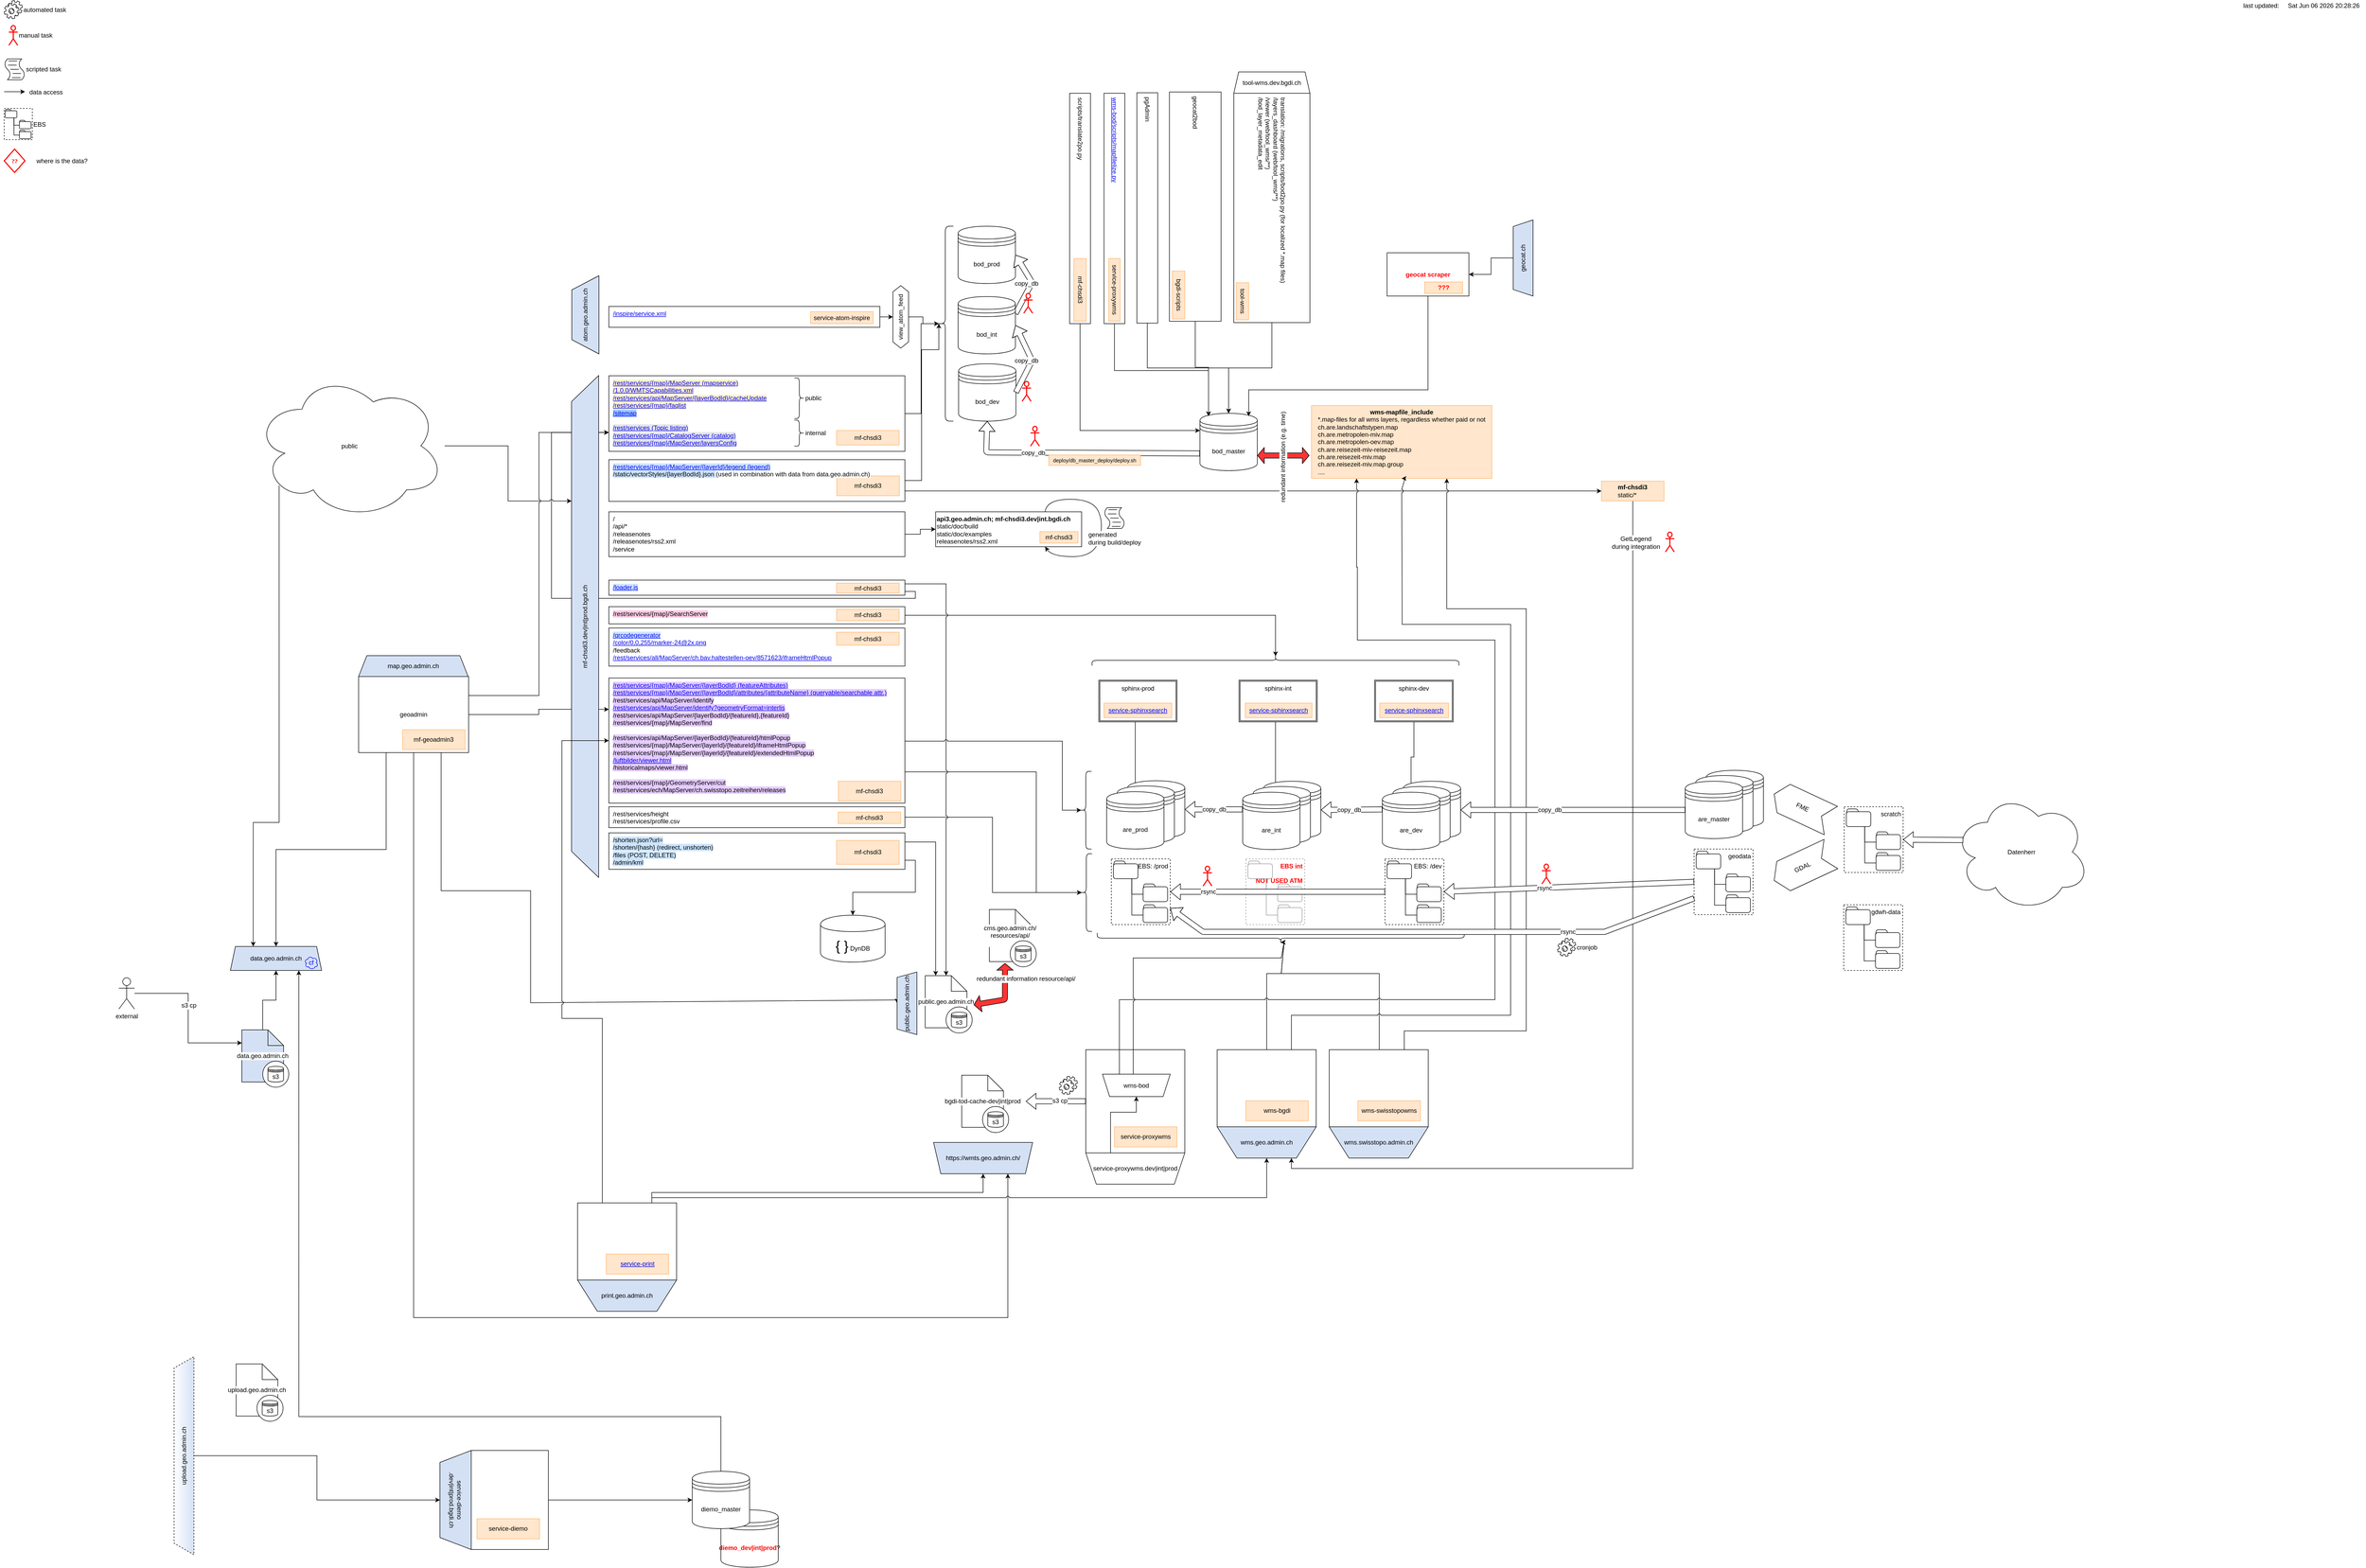 <mxGraphModel dx="1381" dy="908" grid="1" gridSize="10" guides="1" tooltips="1" connect="1" arrows="1" fold="1" page="1" pageScale="1" pageWidth="4681" pageHeight="3300" background="#ffffff"><root><mxCell id="0"/><mxCell id="1" parent="0"/><mxCell id="548" value="&lt;font color=&quot;#FF0000&quot;&gt;&lt;b&gt;diemo_dev|int|prod&lt;/b&gt;&lt;/font&gt;?" style="shape=datastore;whiteSpace=wrap;html=1;" parent="1" vertex="1"><mxGeometry x="1455" y="2949" width="110" height="110" as="geometry"/></mxCell><mxCell id="509" style="edgeStyle=orthogonalEdgeStyle;rounded=0;html=1;exitX=1;exitY=0.75;jettySize=auto;orthogonalLoop=1;entryX=0;entryY=0.5;" parent="1" source="234" target="508" edge="1"><mxGeometry relative="1" as="geometry"><mxPoint x="3144" y="1074" as="targetPoint"/><Array as="points"><mxPoint x="3120" y="994"/><mxPoint x="3120" y="995"/></Array></mxGeometry></mxCell><mxCell id="477" style="edgeStyle=orthogonalEdgeStyle;rounded=0;html=1;jettySize=auto;orthogonalLoop=1;exitX=1;exitY=0.75;entryX=0;entryY=0.75;" parent="1" source="474" target="136" edge="1"><mxGeometry relative="1" as="geometry"><mxPoint x="1168" y="1254" as="targetPoint"/><Array as="points"><mxPoint x="1828" y="1187"/><mxPoint x="1828" y="1200"/><mxPoint x="1130" y="1200"/><mxPoint x="1130" y="882"/></Array></mxGeometry></mxCell><mxCell id="3" value="bod_master" style="shape=datastore;whiteSpace=wrap;html=1;" parent="1" vertex="1"><mxGeometry x="2374" y="845" width="110" height="110" as="geometry"/></mxCell><mxCell id="21" value="&lt;div&gt;&lt;b&gt;wms-mapfile_include&lt;br&gt;&lt;/b&gt;&lt;/div&gt;&lt;div align=&quot;left&quot;&gt;*.map-files for all wms layers, regardless whether paid or not&lt;br&gt;&lt;/div&gt;&lt;div align=&quot;left&quot;&gt;ch.are.landschaftstypen.map&lt;br&gt;ch.are.metropolen-miv.map&lt;br&gt;ch.are.metropolen-oev.map&lt;br&gt;ch.are.reisezeit-miv-reisezeit.map&lt;br&gt;ch.are.reisezeit-miv.map&lt;br&gt;ch.are.reisezeit-miv.map.group&lt;br&gt;....&lt;br&gt;&lt;/div&gt;" style="rounded=0;whiteSpace=wrap;html=1;align=center;fillColor=#FFE6CC;strokeColor=#FFB570;" parent="1" vertex="1"><mxGeometry x="2588" y="830" width="346" height="140" as="geometry"/></mxCell><mxCell id="42" value="" style="group" parent="1" vertex="1" connectable="0"><mxGeometry x="3305" y="1530" width="150" height="131" as="geometry"/></mxCell><mxCell id="39" value="are_master" style="shape=datastore;whiteSpace=wrap;html=1;" parent="42" vertex="1"><mxGeometry x="40" width="110" height="110" as="geometry"/></mxCell><mxCell id="38" value="are_master" style="shape=datastore;whiteSpace=wrap;html=1;" parent="42" vertex="1"><mxGeometry x="20" y="10" width="110" height="110" as="geometry"/></mxCell><mxCell id="37" value="are_master" style="shape=datastore;whiteSpace=wrap;html=1;" parent="42" vertex="1"><mxGeometry y="21" width="110" height="110" as="geometry"/></mxCell><mxCell id="50" style="edgeStyle=orthogonalEdgeStyle;rounded=0;html=1;entryX=0.5;entryY=0;jettySize=auto;orthogonalLoop=1;exitX=1;exitY=0.5;" parent="1" source="16" target="3" edge="1"><mxGeometry relative="1" as="geometry"><mxPoint x="2576" y="702" as="sourcePoint"/><Array as="points"><mxPoint x="2512" y="758"/><mxPoint x="2429" y="758"/></Array></mxGeometry></mxCell><mxCell id="76" style="edgeStyle=orthogonalEdgeStyle;rounded=0;html=1;exitX=1;exitY=0.5;entryX=0.15;entryY=0.05;jettySize=auto;orthogonalLoop=1;entryPerimeter=0;" parent="1" source="89" target="3" edge="1"><mxGeometry relative="1" as="geometry"><mxPoint x="2212" y="700.941" as="sourcePoint"/><Array as="points"><mxPoint x="2210" y="763"/><mxPoint x="2390" y="763"/></Array></mxGeometry></mxCell><mxCell id="94" value="" style="endArrow=classic;startArrow=classic;html=1;fillColor=#FF3333;strokeColor=#000000;gradientColor=none;shape=flexArrow;endSize=4;startSize=4;" parent="1" edge="1"><mxGeometry width="50" height="50" relative="1" as="geometry"><mxPoint x="2484" y="926" as="sourcePoint"/><mxPoint x="2584" y="926" as="targetPoint"/></mxGeometry></mxCell><mxCell id="95" value="redundant information (e.g. time)" style="text;html=1;resizable=0;points=[];align=center;verticalAlign=middle;labelBackgroundColor=#ffffff;rotation=-90;" parent="94" vertex="1" connectable="0"><mxGeometry x="0.075" y="1" relative="1" as="geometry"><mxPoint x="-5" y="4" as="offset"/></mxGeometry></mxCell><mxCell id="96" value="automated task" style="shape=mxgraph.bpmn.service_task;html=1;direction=south;labelPosition=right;verticalLabelPosition=middle;align=left;verticalAlign=middle;" parent="1" vertex="1"><mxGeometry x="80" y="53" width="35" height="35" as="geometry"/></mxCell><mxCell id="97" value="manual task" style="shape=umlActor;verticalLabelPosition=middle;labelBackgroundColor=#ffffff;verticalAlign=middle;html=1;strokeColor=#FF0000;strokeWidth=2;labelPosition=right;align=left;spacingLeft=0;" parent="1" vertex="1"><mxGeometry x="89" y="101" width="17" height="38" as="geometry"/></mxCell><mxCell id="552" style="edgeStyle=orthogonalEdgeStyle;rounded=0;html=1;entryX=0.75;entryY=1;jettySize=auto;orthogonalLoop=1;" parent="1" source="101" target="117" edge="1"><mxGeometry relative="1" as="geometry"><Array as="points"><mxPoint x="1455" y="2770"/><mxPoint x="645" y="2770"/></Array></mxGeometry></mxCell><mxCell id="101" value="diemo_master" style="shape=datastore;whiteSpace=wrap;html=1;" parent="1" vertex="1"><mxGeometry x="1400" y="2875" width="110" height="110" as="geometry"/></mxCell><mxCell id="163" value="" style="shape=flexArrow;endArrow=classic;html=1;fillColor=#ffffff;fontSize=12;fontColor=#000000;exitX=0;exitY=0.7;entryX=0.5;entryY=1;" parent="1" source="3" target="100" edge="1"><mxGeometry width="50" height="50" relative="1" as="geometry"><mxPoint x="1238.345" y="946.828" as="sourcePoint"/><mxPoint x="1474.207" y="946.828" as="targetPoint"/><Array as="points"><mxPoint x="1964" y="920"/></Array></mxGeometry></mxCell><mxCell id="164" value="copy_db" style="text;html=1;resizable=0;points=[];align=center;verticalAlign=middle;labelBackgroundColor=#ffffff;fontSize=12;fontColor=#000000;" parent="163" vertex="1" connectable="0"><mxGeometry x="0.254" relative="1" as="geometry"><mxPoint x="-26" as="offset"/></mxGeometry></mxCell><mxCell id="154" value="" style="shape=umlActor;verticalLabelPosition=bottom;labelBackgroundColor=#ffffff;verticalAlign=top;html=1;strokeColor=#FF0000;strokeWidth=2;shadow=0;" parent="1" vertex="1"><mxGeometry x="2049" y="870" width="17" height="38" as="geometry"/></mxCell><mxCell id="220" value="" style="group" parent="1" vertex="1" connectable="0"><mxGeometry x="2028" y="477" width="408" height="147" as="geometry"/></mxCell><mxCell id="89" value="&lt;a href=&quot;https://github.com/geoadmin/service-proxywms/blob/master/wms-bod/scripts/mapfilelize.py&quot;&gt;wms-bod/scripts/mapfilelize.py&lt;/a&gt;" style="rounded=0;whiteSpace=wrap;html=1;verticalAlign=middle;align=left;spacingLeft=6;rotation=90;" parent="220" vertex="1"><mxGeometry x="-39" y="-45" width="442" height="40" as="geometry"/></mxCell><mxCell id="90" value="service-proxywms" style="rounded=0;whiteSpace=wrap;html=1;fillColor=#FFE6CC;strokeColor=#FFB570;rotation=90;" parent="220" vertex="1"><mxGeometry x="122" y="120" width="120" height="22" as="geometry"/></mxCell><mxCell id="230" value="&lt;div align=&quot;left&quot;&gt;scripts/translate2po.py&lt;/div&gt;" style="rounded=0;whiteSpace=wrap;html=1;verticalAlign=middle;align=left;spacingLeft=6;rotation=90;" parent="220" vertex="1"><mxGeometry x="-105" y="-45" width="442" height="40" as="geometry"/></mxCell><mxCell id="231" value="mf-chsdi3" style="rounded=0;whiteSpace=wrap;html=1;fillColor=#FFE6CC;strokeColor=#FFB570;rotation=90;" parent="220" vertex="1"><mxGeometry x="56" y="119" width="120" height="24" as="geometry"/></mxCell><mxCell id="224" style="edgeStyle=orthogonalEdgeStyle;rounded=0;html=1;entryX=0.5;entryY=0;jettySize=auto;orthogonalLoop=1;fontSize=12;fontColor=#000000;exitX=1;exitY=0.5;" parent="1" source="72" target="3" edge="1"><mxGeometry relative="1" as="geometry"><Array as="points"><mxPoint x="2273" y="758"/><mxPoint x="2429" y="758"/></Array></mxGeometry></mxCell><mxCell id="72" value="pgAdmin" style="rounded=0;whiteSpace=wrap;html=1;spacingLeft=6;align=left;rotation=90;" parent="1" vertex="1"><mxGeometry x="2052" y="431" width="442" height="40" as="geometry"/></mxCell><mxCell id="222" value="" style="group" parent="1" vertex="1" connectable="0"><mxGeometry x="2292" y="190" width="440" height="452" as="geometry"/></mxCell><mxCell id="221" value="tool-wms.dev.bgdi.ch" style="shape=trapezoid;perimeter=trapezoidPerimeter;whiteSpace=wrap;html=1;shadow=0;labelBackgroundColor=none;strokeColor=#000000;strokeWidth=1;fillColor=none;fontSize=12;fontColor=#000000;align=center;size=0.064;labelBorderColor=none;rounded=0;comic=0;" parent="222" vertex="1"><mxGeometry x="147" width="146" height="41" as="geometry"/></mxCell><mxCell id="16" value="&lt;div&gt;translation: /migrations, scripts/bod2po.py (for localized *.map files)&lt;/div&gt;&lt;div&gt;/layers_dashboard (web/tool_wms/**)&lt;/div&gt;&lt;div&gt;/viewer (web/tool_wms/**)&lt;/div&gt;&lt;div&gt;/bod_layer_metadata_edit&lt;/div&gt;" style="rounded=0;whiteSpace=wrap;html=1;align=left;verticalAlign=middle;spacingLeft=6;rotation=90;" parent="222" vertex="1"><mxGeometry y="188" width="440" height="146" as="geometry"/></mxCell><mxCell id="85" value="tool-wms" style="rounded=0;whiteSpace=wrap;html=1;fillColor=#FFE6CC;strokeColor=#FFB570;rotation=90;" parent="222" vertex="1"><mxGeometry x="128" y="428" width="71" height="24" as="geometry"/></mxCell><mxCell id="223" style="edgeStyle=orthogonalEdgeStyle;rounded=0;html=1;entryX=0.15;entryY=0.05;entryPerimeter=0;jettySize=auto;orthogonalLoop=1;fontSize=12;fontColor=#000000;" parent="1" source="69" target="3" edge="1"><mxGeometry relative="1" as="geometry"/></mxCell><mxCell id="69" value="geocat2bod" style="rounded=0;whiteSpace=wrap;html=1;verticalAlign=middle;rotation=90;align=left;spacingLeft=6;" parent="1" vertex="1"><mxGeometry x="2145" y="399" width="440" height="99" as="geometry"/></mxCell><mxCell id="87" value="bgdi-scripts" style="rounded=0;whiteSpace=wrap;html=1;fillColor=#FFE6CC;strokeColor=#FFB570;rotation=90;" parent="1" vertex="1"><mxGeometry x="2287" y="606" width="92" height="24" as="geometry"/></mxCell><mxCell id="63" value="external" style="shape=umlActor;verticalLabelPosition=bottom;labelBackgroundColor=#ffffff;verticalAlign=top;html=1;" parent="1" vertex="1"><mxGeometry x="300" y="1928" width="30" height="60" as="geometry"/></mxCell><mxCell id="109" value="" style="group;labelBackgroundColor=none;labelBorderColor=none;" parent="1" vertex="1" connectable="0"><mxGeometry x="536" y="2028" width="90" height="110" as="geometry"/></mxCell><mxCell id="106" value="data.geo.admin.ch" style="shape=note;whiteSpace=wrap;html=1;labelBackgroundColor=#ffffff;labelBorderColor=none;fillColor=#D4E1F5;" parent="109" vertex="1"><mxGeometry width="80" height="100" as="geometry"/></mxCell><mxCell id="107" value="" style="ellipse;whiteSpace=wrap;html=1;aspect=fixed;" parent="109" vertex="1"><mxGeometry x="40" y="60" width="50" height="50" as="geometry"/></mxCell><mxCell id="108" value="s3" style="shape=datastore;whiteSpace=wrap;html=1;" parent="109" vertex="1"><mxGeometry x="50" y="70" width="30" height="30" as="geometry"/></mxCell><mxCell id="115" style="edgeStyle=orthogonalEdgeStyle;rounded=0;html=1;entryX=0;entryY=0.25;jettySize=auto;orthogonalLoop=1;" parent="1" source="63" target="106" edge="1"><mxGeometry relative="1" as="geometry"/></mxCell><mxCell id="116" value="s3 cp" style="text;html=1;resizable=0;points=[];align=center;verticalAlign=middle;labelBackgroundColor=#ffffff;" parent="115" vertex="1" connectable="0"><mxGeometry x="-0.316" y="-23" relative="1" as="geometry"><mxPoint x="24" y="23" as="offset"/></mxGeometry></mxCell><mxCell id="121" style="edgeStyle=orthogonalEdgeStyle;rounded=0;html=1;entryX=0.5;entryY=1;jettySize=auto;orthogonalLoop=1;" parent="1" source="106" target="117" edge="1"><mxGeometry relative="1" as="geometry"/></mxCell><mxCell id="117" value="data.geo.admin.ch" style="shape=trapezoid;perimeter=trapezoidPerimeter;whiteSpace=wrap;html=1;size=0.055;fillColor=#D4E1F5;" parent="1" vertex="1"><mxGeometry x="514" y="1868" width="175" height="46" as="geometry"/></mxCell><mxCell id="122" value="cf" style="ellipse;shape=cloud;whiteSpace=wrap;html=1;labelBackgroundColor=none;fontSize=12;strokeColor=#0000FF;fillColor=none;fontColor=#0000FF;" parent="1" vertex="1"><mxGeometry x="656" y="1886" width="26" height="26" as="geometry"/></mxCell><mxCell id="232" style="edgeStyle=orthogonalEdgeStyle;rounded=0;html=1;entryX=0;entryY=0.3;jettySize=auto;orthogonalLoop=1;fontSize=12;fontColor=#000000;exitX=1;exitY=0.5;" parent="1" source="230" target="3" edge="1"><mxGeometry relative="1" as="geometry"><Array as="points"><mxPoint x="2144" y="878"/></Array></mxGeometry></mxCell><mxCell id="83" value="mf-chsdi3" style="rounded=0;whiteSpace=wrap;html=1;fillColor=#FFE6CC;strokeColor=#FFB570;" parent="1" vertex="1"><mxGeometry x="1680.333" y="1551" width="120" height="38" as="geometry"/></mxCell><mxCell id="291" style="edgeStyle=orthogonalEdgeStyle;rounded=0;jumpStyle=arc;html=1;entryX=0.1;entryY=0.5;entryPerimeter=0;jettySize=auto;orthogonalLoop=1;exitX=1;exitY=0.5;" parent="1" source="234" target="289" edge="1"><mxGeometry relative="1" as="geometry"><Array as="points"><mxPoint x="1840" y="974"/><mxPoint x="1840" y="723"/></Array></mxGeometry></mxCell><mxCell id="240" value="" style="group" parent="1" vertex="1" connectable="0"><mxGeometry x="1240" y="773" width="568" height="145" as="geometry"/></mxCell><mxCell id="136" value="&lt;span style=&quot;background-color: rgb(255 , 242 , 204)&quot;&gt;&lt;a href=&quot;https://api3.geo.admin.ch/rest/services/all/MapServer&quot;&gt;/rest/services/{map}/MapServer (mapservice)&lt;/a&gt;&lt;br&gt;&lt;/span&gt;&lt;div&gt;&lt;a href=&quot;https://wmts.geo.admin.ch/1.0.0/WMTSCapabilities.xml&quot;&gt;&lt;span style=&quot;background-color: rgb(255 , 242 , 204)&quot;&gt;/1.0.0/WMTSCapabilities.xml&lt;/span&gt;&lt;/a&gt;&lt;/div&gt;&lt;div&gt;&lt;a href=&quot;https://api3.geo.admin.ch/rest/services/api/MapServer/ch.swisstopo.swisstlm3d-wanderwege/cacheUpdate&quot;&gt;&lt;span style=&quot;background-color: rgb(255 , 242 , 204)&quot;&gt;&lt;span id=&quot;docs-internal-guid-e8a094a2-7fff-84b5-9b4a-e3629a37a449&quot;&gt;/rest/services/api/MapServer/{layerBodId}/cacheUpdate&lt;/span&gt;&lt;/span&gt;&lt;/a&gt;&lt;/div&gt;&lt;div&gt;&lt;a href=&quot;https://api3.geo.admin.ch/rest/services/ech/faqlist&quot;&gt;&lt;span style=&quot;background-color: rgb(255 , 242 , 204)&quot;&gt;&lt;span id=&quot;docs-internal-guid-fb54483c-7fff-f1c6-9b50-40b3748192b0&quot;&gt;/rest/services/{map}/faqlist&lt;/span&gt;&lt;/span&gt;&lt;/a&gt;&lt;/div&gt;&lt;div&gt;&lt;span style=&quot;background-color: rgb(153 , 204 , 255)&quot;&gt;&lt;a href=&quot;https://api3.geo.admin.ch/sitemap?content=layers&quot;&gt;/sitemap&lt;/a&gt;&lt;/span&gt;&lt;br&gt;&lt;/div&gt;&lt;div&gt;&lt;br&gt;&lt;span style=&quot;background-color: rgb(255 , 242 , 204)&quot;&gt;&lt;span id=&quot;docs-internal-guid-fb54483c-7fff-f1c6-9b50-40b3748192b0&quot;&gt;&lt;/span&gt;&lt;/span&gt;&lt;/div&gt;&lt;div&gt;&lt;a href=&quot;https://api3.geo.admin.ch/rest/services&quot;&gt;&lt;span style=&quot;background-color: rgb(230 , 230 , 230)&quot;&gt;&lt;span id=&quot;docs-internal-guid-ffcf052f-7fff-fcf8-94c6-188cc925abda&quot;&gt;/rest/services (Topic listing)&lt;/span&gt;&lt;/span&gt;&lt;/a&gt;&lt;/div&gt;&lt;div&gt;&lt;span style=&quot;background-color: rgb(230 , 230 , 230)&quot;&gt;&lt;a href=&quot;https://api3.geo.admin.ch/rest/services/ech/CatalogServer&quot;&gt;/rest/services/&lt;span&gt;{map}&lt;/span&gt;/CatalogServer&lt;span&gt; (&lt;/span&gt;&lt;span&gt;&lt;span&gt;&lt;span&gt;catalog&lt;span&gt;)&lt;/span&gt;&lt;/span&gt;&lt;/span&gt;&lt;/span&gt;&lt;/a&gt;&lt;br&gt;&lt;a href=&quot;https://api3.geo.admin.ch/rest/services/ech/MapServer/layersConfig&quot;&gt;&lt;span&gt;&lt;span&gt;&lt;span&gt;&lt;span&gt;&lt;span id=&quot;docs-internal-guid-c25aa26a-7fff-fa85-1d20-a74f10579927&quot;&gt;/rest/services/{map}/MapServer/layersConfig&lt;/span&gt;&lt;/span&gt;&lt;/span&gt;&lt;/span&gt;&lt;/span&gt;&lt;/a&gt;&lt;/span&gt;&lt;/div&gt;" style="rounded=0;whiteSpace=wrap;html=1;labelBackgroundColor=none;strokeColor=#000000;fillColor=none;fontSize=12;fontColor=#000000;align=left;spacingLeft=6;verticalAlign=top;" parent="240" vertex="1"><mxGeometry width="568" height="145" as="geometry"/></mxCell><mxCell id="235" value="mf-chsdi3" style="rounded=0;whiteSpace=wrap;html=1;fillColor=#FFE6CC;strokeColor=#FFB570;" parent="240" vertex="1"><mxGeometry x="437" y="105" width="120" height="28" as="geometry"/></mxCell><mxCell id="238" value="public" style="shape=curlyBracket;whiteSpace=wrap;html=1;rounded=1;align=left;flipH=1;labelPosition=right;verticalLabelPosition=middle;verticalAlign=middle;" parent="240" vertex="1"><mxGeometry x="356" y="4" width="19" height="78" as="geometry"/></mxCell><mxCell id="239" value="internal" style="shape=curlyBracket;whiteSpace=wrap;html=1;rounded=1;align=left;flipH=1;labelPosition=right;verticalLabelPosition=middle;verticalAlign=middle;" parent="240" vertex="1"><mxGeometry x="356" y="85" width="19" height="50" as="geometry"/></mxCell><mxCell id="478" style="edgeStyle=orthogonalEdgeStyle;rounded=0;html=1;entryX=0.1;entryY=0.5;entryPerimeter=0;jettySize=auto;orthogonalLoop=1;exitX=1;exitY=0.75;" parent="1" source="242" target="415" edge="1"><mxGeometry relative="1" as="geometry"><Array as="points"><mxPoint x="2060" y="1533"/><mxPoint x="2060" y="1764"/></Array></mxGeometry></mxCell><mxCell id="242" value="&lt;span style=&quot;background-color: rgb(229 , 204 , 255)&quot;&gt;&lt;a href=&quot;https://api3.geo.admin.ch/rest/services/all/MapServer/ch.swisstopo.swisstlm3d-wanderwege&quot;&gt;/rest/services/{map}/MapServer/{layerBodId} (featureAttributes)&lt;/a&gt;&lt;/span&gt;&lt;br&gt;&lt;div&gt;&lt;span style=&quot;background-color: rgb(229 , 204 , 255)&quot;&gt;&lt;a href=&quot;https://api3.geo.admin.ch/rest/services/all/MapServer/ch.swisstopo.swisstlm3d-wanderwege/attributes/tunneltype&quot;&gt;/rest/services/{map}/MapServer/{layerBodId}/attributes/{attributeName} (queryable/searchable attr.)&lt;/a&gt;&lt;/span&gt;&lt;span&gt;&lt;br&gt;&lt;/span&gt;&lt;/div&gt;&lt;div&gt;&lt;span style=&quot;background-color: rgb(229 , 204 , 255)&quot;&gt;/rest/services/api/MapServer/identify&lt;span&gt;&lt;/span&gt;&lt;br&gt;&lt;a href=&quot;https://api3.geo.admin.ch/rest/services/api/MapServer/identify?geometry=2682414.312,1257059.381&amp;amp;geometryType=esriGeometryPoint&amp;amp;layers=all:ch.bazl.projektierungszonen-flughafenanlagen.oereb&amp;amp;mapExtent=2480000,170000,2840000,1310000&amp;amp;imageDisplay=3600,2400,96&amp;amp;tolerance=0&amp;amp;geometryFormat=interlis&amp;amp;sr=2056&quot;&gt;&lt;span&gt;&lt;span id=&quot;docs-internal-guid-39d05cca-7fff-4f6a-098e-4504a6092055&quot;&gt;/rest/services/api/MapServer/identify?geometryFormat=interlis&lt;/span&gt;&lt;/span&gt;&lt;/a&gt;&lt;/span&gt;&lt;/div&gt;&lt;div&gt;&lt;span style=&quot;background-color: rgb(229 , 204 , 255)&quot;&gt;/rest/services/api/MapServer/{layerBodId}/{featureId},{featureId}&lt;/span&gt;&lt;/div&gt;&lt;div&gt;&lt;span style=&quot;background-color: rgb(229 , 204 , 255)&quot;&gt;&lt;span id=&quot;docs-internal-guid-bea46611-7fff-d711-6b98-a5b0b0bd5f4b&quot;&gt;/rest/services/{map}/MapServer/find&lt;/span&gt;&lt;/span&gt;&lt;span&gt;&lt;br&gt;&lt;/span&gt;&lt;/div&gt;&lt;div&gt;&lt;span&gt;&lt;br&gt;&lt;/span&gt;&lt;/div&gt;&lt;div&gt;&lt;span style=&quot;background-color: rgb(229 , 204 , 255)&quot;&gt;/rest/services/api/MapServer/{layerBodId}/{featureId}/htmlPopup&lt;span id=&quot;docs-internal-guid-bea46611-7fff-d711-6b98-a5b0b0bd5f4b&quot;&gt;&lt;/span&gt;&lt;/span&gt;&lt;/div&gt;&lt;div&gt;&lt;span style=&quot;background-color: rgb(229 , 204 , 255)&quot;&gt;/rest/services/{map}/MapServer/{layerId}/{featureId}/iframeHtmlPopup&lt;/span&gt;&lt;/div&gt;&lt;div&gt;&lt;span style=&quot;background-color: rgb(229 , 204 , 255)&quot;&gt;/rest/services/{map}/MapServer/{layerId}/{featureId}/extendedHtmlPopup&lt;/span&gt;&lt;/div&gt;&lt;div&gt;&lt;span style=&quot;background-color: rgb(229 , 204 , 255)&quot;&gt;&lt;a href=&quot;https://api3.geo.admin.ch/luftbilder/viewer.html&quot;&gt;/luftbilder/viewer.html&lt;/a&gt;&lt;/span&gt;&lt;/div&gt;&lt;div&gt;&lt;span style=&quot;background-color: rgb(229 , 204 , 255)&quot;&gt;/historicalmaps/viewer.html&lt;/span&gt;&lt;/div&gt;&lt;div&gt;&lt;span style=&quot;background-color: rgb(229 , 204 , 255)&quot;&gt;&lt;br&gt;&lt;/span&gt;&lt;/div&gt;&lt;div&gt;&lt;span style=&quot;background-color: rgb(229 , 204 , 255)&quot;&gt;&lt;span id=&quot;docs-internal-guid-5e174c80-7fff-3608-5ca6-bffabbc00c68&quot;&gt;/rest/services/&lt;/span&gt;&lt;span&gt;{map}&lt;/span&gt;&lt;span&gt;/GeometryServer/cut&lt;/span&gt;&lt;/span&gt;&lt;/div&gt;&lt;div&gt;&lt;span style=&quot;background-color: rgb(229 , 204 , 255)&quot;&gt;&lt;span id=&quot;docs-internal-guid-855798c8-7fff-811d-02ec-17b0d6789b0f&quot;&gt;/rest/services/ech/MapServer/ch.swisstopo.zeitreihen/releases&lt;/span&gt;&lt;/span&gt;&lt;/div&gt;" style="rounded=0;whiteSpace=wrap;html=1;labelBackgroundColor=none;strokeColor=#000000;fillColor=none;fontSize=12;fontColor=#000000;align=left;spacingLeft=6;verticalAlign=top;glass=0;" parent="1" vertex="1"><mxGeometry x="1240" y="1353" width="568" height="240" as="geometry"/></mxCell><mxCell id="150" value="deploy/db_master_deploy/deploy.sh" style="text;html=1;strokeColor=#FFB570;fillColor=#FFE6CC;align=center;verticalAlign=middle;whiteSpace=wrap;rounded=0;labelBackgroundColor=none;fontSize=10;fontColor=#000000;" parent="1" vertex="1"><mxGeometry x="2084" y="925" width="176" height="20" as="geometry"/></mxCell><mxCell id="249" value="" style="group" parent="1" vertex="1" connectable="0"><mxGeometry x="1910" y="486" width="143" height="374" as="geometry"/></mxCell><mxCell id="125" value="bod_prod" style="shape=datastore;whiteSpace=wrap;html=1;" parent="249" vertex="1"><mxGeometry width="110" height="110" as="geometry"/></mxCell><mxCell id="161" value="" style="shape=flexArrow;endArrow=classic;html=1;fillColor=#ffffff;fontSize=12;fontColor=#000000;exitX=1;exitY=0.3;entryX=1;entryY=0.5;" parent="249" source="124" target="125" edge="1"><mxGeometry width="50" height="50" relative="1" as="geometry"><mxPoint x="-343.655" y="694.828" as="sourcePoint"/><mxPoint x="-148" y="695" as="targetPoint"/><Array as="points"><mxPoint x="142" y="108"/></Array></mxGeometry></mxCell><mxCell id="162" value="copy_db" style="text;html=1;resizable=0;points=[];align=center;verticalAlign=middle;labelBackgroundColor=#ffffff;fontSize=12;fontColor=#000000;" parent="161" vertex="1" connectable="0"><mxGeometry x="0.254" relative="1" as="geometry"><mxPoint x="-4" y="13" as="offset"/></mxGeometry></mxCell><mxCell id="124" value="bod_int" style="shape=datastore;whiteSpace=wrap;html=1;" parent="249" vertex="1"><mxGeometry y="135" width="110" height="110" as="geometry"/></mxCell><mxCell id="100" value="bod_dev" style="shape=datastore;whiteSpace=wrap;html=1;" parent="249" vertex="1"><mxGeometry x="1" y="264" width="110" height="110" as="geometry"/></mxCell><mxCell id="159" value="" style="shape=flexArrow;endArrow=classic;html=1;fillColor=#ffffff;fontSize=12;fontColor=#000000;exitX=1;exitY=0.5;entryX=1;entryY=0.5;" parent="249" source="100" target="124" edge="1"><mxGeometry width="50" height="50" relative="1" as="geometry"><mxPoint x="-1678" y="1648" as="sourcePoint"/><mxPoint x="-1628" y="1598" as="targetPoint"/><Array as="points"><mxPoint x="142" y="258"/></Array></mxGeometry></mxCell><mxCell id="160" value="copy_db" style="text;html=1;resizable=0;points=[];align=center;verticalAlign=middle;labelBackgroundColor=#ffffff;fontSize=12;fontColor=#000000;" parent="159" vertex="1" connectable="0"><mxGeometry x="0.254" relative="1" as="geometry"><mxPoint x="-2" y="19" as="offset"/></mxGeometry></mxCell><mxCell id="153" value="" style="shape=umlActor;verticalLabelPosition=bottom;labelBackgroundColor=#ffffff;verticalAlign=top;html=1;strokeColor=#FF0000;strokeWidth=2;" parent="249" vertex="1"><mxGeometry x="126" y="129" width="17" height="38" as="geometry"/></mxCell><mxCell id="151" value="" style="shape=umlActor;verticalLabelPosition=bottom;labelBackgroundColor=#ffffff;verticalAlign=top;html=1;strokeColor=#FF0000;strokeWidth=2;" parent="249" vertex="1"><mxGeometry x="123" y="298" width="17" height="38" as="geometry"/></mxCell><mxCell id="255" style="edgeStyle=orthogonalEdgeStyle;rounded=0;html=1;entryX=0.75;entryY=0;jettySize=auto;orthogonalLoop=1;jumpStyle=arc;" parent="1" source="254" target="138" edge="1"><mxGeometry relative="1" as="geometry"/></mxCell><mxCell id="260" style="edgeStyle=orthogonalEdgeStyle;rounded=0;html=1;entryX=0.25;entryY=0;jettySize=auto;orthogonalLoop=1;exitX=0.13;exitY=0.77;exitPerimeter=0;" parent="1" source="254" target="117" edge="1"><mxGeometry relative="1" as="geometry"><Array as="points"><mxPoint x="607" y="1630"/><mxPoint x="558" y="1630"/></Array></mxGeometry></mxCell><mxCell id="254" value="public" style="ellipse;shape=cloud;whiteSpace=wrap;html=1;glass=0;fillColor=none;" parent="1" vertex="1"><mxGeometry x="560" y="767" width="365" height="281" as="geometry"/></mxCell><mxCell id="257" style="edgeStyle=orthogonalEdgeStyle;rounded=0;html=1;entryX=0;entryY=0.75;jettySize=auto;orthogonalLoop=1;jumpStyle=arc;exitX=1;exitY=0.25;" parent="1" source="256" target="136" edge="1"><mxGeometry relative="1" as="geometry"><Array as="points"><mxPoint x="1106" y="1386"/><mxPoint x="1106" y="882"/></Array></mxGeometry></mxCell><mxCell id="258" style="edgeStyle=orthogonalEdgeStyle;rounded=0;html=1;entryX=0;entryY=0.25;jettySize=auto;orthogonalLoop=1;" parent="1" source="256" target="242" edge="1"><mxGeometry relative="1" as="geometry"/></mxCell><mxCell id="259" style="edgeStyle=orthogonalEdgeStyle;rounded=0;html=1;entryX=0.5;entryY=0;jettySize=auto;orthogonalLoop=1;exitX=0.25;exitY=1;" parent="1" source="256" target="117" edge="1"><mxGeometry relative="1" as="geometry"><Array as="points"><mxPoint x="813" y="1682"/><mxPoint x="601" y="1682"/></Array></mxGeometry></mxCell><mxCell id="261" style="edgeStyle=orthogonalEdgeStyle;rounded=0;jumpStyle=arc;html=1;entryX=0.5;entryY=0;jettySize=auto;orthogonalLoop=1;exitX=0.75;exitY=1;" parent="1" source="256" target="480" edge="1"><mxGeometry relative="1" as="geometry"><Array as="points"><mxPoint x="918" y="1761"/><mxPoint x="1090" y="1761"/><mxPoint x="1090" y="1976"/></Array></mxGeometry></mxCell><mxCell id="479" style="edgeStyle=orthogonalEdgeStyle;rounded=0;html=1;entryX=0.25;entryY=0;jettySize=auto;orthogonalLoop=1;" parent="1" source="256" target="270" edge="1"><mxGeometry relative="1" as="geometry"><Array as="points"><mxPoint x="866" y="2580"/><mxPoint x="2006" y="2580"/></Array></mxGeometry></mxCell><mxCell id="256" value="geoadmin" style="rounded=0;whiteSpace=wrap;html=1;glass=0;fillColor=none;" parent="1" vertex="1"><mxGeometry x="760" y="1350" width="211" height="146" as="geometry"/></mxCell><mxCell id="138" value="mf-chsdi3.dev|int|prod.bgdi.ch" style="shape=trapezoid;perimeter=trapezoidPerimeter;whiteSpace=wrap;html=1;labelBackgroundColor=none;fontSize=12;size=0.052;rotation=-90;fillColor=#D4E1F5;" parent="1" vertex="1"><mxGeometry x="713" y="1228" width="963" height="52" as="geometry"/></mxCell><mxCell id="280" style="edgeStyle=orthogonalEdgeStyle;rounded=0;jumpStyle=arc;html=1;entryX=0.1;entryY=0.5;entryPerimeter=0;jettySize=auto;orthogonalLoop=1;" parent="1" source="200" target="277" edge="1"><mxGeometry relative="1" as="geometry"><Array as="points"><mxPoint x="2502" y="1920"/><mxPoint x="2530" y="1920"/></Array></mxGeometry></mxCell><mxCell id="281" style="edgeStyle=orthogonalEdgeStyle;rounded=0;jumpStyle=arc;html=1;entryX=0.1;entryY=0.5;entryPerimeter=0;jettySize=auto;orthogonalLoop=1;" parent="1" source="205" target="277" edge="1"><mxGeometry relative="1" as="geometry"><Array as="points"><mxPoint x="2718" y="1920"/><mxPoint x="2530" y="1920"/></Array></mxGeometry></mxCell><mxCell id="285" style="edgeStyle=orthogonalEdgeStyle;rounded=0;jumpStyle=arc;html=1;exitX=0.75;exitY=0;entryX=0.5;entryY=1;jettySize=auto;orthogonalLoop=1;" parent="1" source="200" target="21" edge="1"><mxGeometry relative="1" as="geometry"><Array as="points"><mxPoint x="2550" y="2000"/><mxPoint x="2970" y="2000"/><mxPoint x="2970" y="1250"/><mxPoint x="2762" y="1250"/></Array></mxGeometry></mxCell><mxCell id="286" style="edgeStyle=orthogonalEdgeStyle;rounded=0;jumpStyle=arc;html=1;exitX=0.75;exitY=0;entryX=0.75;entryY=1;jettySize=auto;orthogonalLoop=1;" parent="1" source="205" target="21" edge="1"><mxGeometry relative="1" as="geometry"><Array as="points"><mxPoint x="2766" y="2066"/><mxPoint x="2766" y="2030"/><mxPoint x="3000" y="2030"/><mxPoint x="3000" y="1220"/><mxPoint x="2848" y="1220"/></Array></mxGeometry></mxCell><mxCell id="289" value="" style="shape=curlyBracket;whiteSpace=wrap;html=1;rounded=1;align=center;flipH=0;flipV=0;" parent="1" vertex="1"><mxGeometry x="1870" y="486" width="31" height="374" as="geometry"/></mxCell><mxCell id="290" style="edgeStyle=orthogonalEdgeStyle;rounded=0;jumpStyle=arc;html=1;entryX=0.1;entryY=0.5;entryPerimeter=0;jettySize=auto;orthogonalLoop=1;" parent="1" source="136" target="289" edge="1"><mxGeometry relative="1" as="geometry"/></mxCell><mxCell id="294" value="" style="group" parent="1" vertex="1" connectable="0"><mxGeometry x="1863" y="2066" width="949" height="258" as="geometry"/></mxCell><mxCell id="267" value="" style="group" parent="294" vertex="1" connectable="0"><mxGeometry x="544" width="190" height="208" as="geometry"/></mxCell><mxCell id="202" value="wms.geo.admin.ch" style="shape=trapezoid;perimeter=trapezoidPerimeter;whiteSpace=wrap;html=1;shadow=0;labelBackgroundColor=none;strokeColor=#000000;strokeWidth=1;fillColor=#D4E1F5;fontSize=12;fontColor=#000000;align=center;rotation=0;direction=west;" parent="267" vertex="1"><mxGeometry y="148" width="190" height="60" as="geometry"/></mxCell><mxCell id="200" value="" style="rounded=0;whiteSpace=wrap;html=1;verticalAlign=top;rotation=0;" parent="267" vertex="1"><mxGeometry width="190" height="148" as="geometry"/></mxCell><mxCell id="201" value="wms-bgdi" style="rounded=0;whiteSpace=wrap;html=1;fillColor=#FFE6CC;strokeColor=#FFB570;rotation=0;" parent="267" vertex="1"><mxGeometry x="55" y="98" width="120" height="38.691" as="geometry"/></mxCell><mxCell id="268" value="" style="group" parent="294" vertex="1" connectable="0"><mxGeometry x="759" width="190" height="208" as="geometry"/></mxCell><mxCell id="207" value="wms.swisstopo.admin.ch" style="shape=trapezoid;perimeter=trapezoidPerimeter;whiteSpace=wrap;html=1;shadow=0;labelBackgroundColor=none;strokeColor=#000000;strokeWidth=1;fillColor=#D4E1F5;fontSize=12;fontColor=#000000;align=center;rotation=0;direction=west;" parent="268" vertex="1"><mxGeometry y="148" width="190" height="60" as="geometry"/></mxCell><mxCell id="205" value="" style="rounded=0;whiteSpace=wrap;html=1;verticalAlign=top;rotation=0;" parent="268" vertex="1"><mxGeometry width="190" height="148" as="geometry"/></mxCell><mxCell id="206" value="wms-swisstopowms" style="rounded=0;whiteSpace=wrap;html=1;fillColor=#FFE6CC;strokeColor=#FFB570;rotation=0;" parent="268" vertex="1"><mxGeometry x="55" y="98" width="120" height="38.691" as="geometry"/></mxCell><mxCell id="292" value="" style="group" parent="294" vertex="1" connectable="0"><mxGeometry width="482" height="258" as="geometry"/></mxCell><mxCell id="272" value="" style="shape=flexArrow;endArrow=classic;html=1;fillColor=#ffffff;fontSize=12;fontColor=#000000;exitX=0;exitY=0.5;" parent="292" source="177" edge="1"><mxGeometry width="50" height="50" relative="1" as="geometry"><mxPoint x="209.571" y="347" as="sourcePoint"/><mxPoint x="177" y="99" as="targetPoint"/></mxGeometry></mxCell><mxCell id="273" value="s3 cp" style="text;html=1;resizable=0;points=[];align=center;verticalAlign=middle;labelBackgroundColor=#ffffff;fontSize=12;fontColor=#000000;" parent="272" vertex="1" connectable="0"><mxGeometry x="0.254" relative="1" as="geometry"><mxPoint x="22" y="-1" as="offset"/></mxGeometry></mxCell><mxCell id="282" value="" style="group" parent="292" vertex="1" connectable="0"><mxGeometry x="292" width="190" height="258" as="geometry"/></mxCell><mxCell id="177" value="" style="rounded=0;whiteSpace=wrap;html=1;verticalAlign=top;rotation=0;" parent="282" vertex="1"><mxGeometry width="190" height="198" as="geometry"/></mxCell><mxCell id="180" value="service-proxywms.dev|int|prod" style="shape=trapezoid;perimeter=trapezoidPerimeter;whiteSpace=wrap;html=1;shadow=0;labelBackgroundColor=none;strokeColor=#000000;strokeWidth=1;fillColor=none;fontSize=12;fontColor=#000000;align=center;rotation=0;direction=west;size=0.106;" parent="282" vertex="1"><mxGeometry y="198" width="190" height="60" as="geometry"/></mxCell><mxCell id="275" style="edgeStyle=orthogonalEdgeStyle;rounded=0;jumpStyle=arc;html=1;exitX=0.25;exitY=1;entryX=0.5;entryY=0;jettySize=auto;orthogonalLoop=1;" parent="282" source="177" target="274" edge="1"><mxGeometry relative="1" as="geometry"><Array as="points"><mxPoint x="48" y="120"/><mxPoint x="97" y="120"/></Array></mxGeometry></mxCell><mxCell id="178" value="service-proxywms" style="rounded=0;whiteSpace=wrap;html=1;fillColor=#FFE6CC;strokeColor=#FFB570;rotation=0;" parent="282" vertex="1"><mxGeometry x="55" y="148" width="120" height="38.691" as="geometry"/></mxCell><mxCell id="274" value="wms-bod" style="shape=trapezoid;perimeter=trapezoidPerimeter;whiteSpace=wrap;html=1;shadow=0;labelBackgroundColor=none;strokeColor=#000000;strokeWidth=1;fillColor=none;fontSize=12;fontColor=#000000;align=center;rotation=0;direction=west;size=0.106;" parent="282" vertex="1"><mxGeometry x="32" y="47" width="130" height="43" as="geometry"/></mxCell><mxCell id="283" value="" style="group" parent="292" vertex="1" connectable="0"><mxGeometry y="49" width="190" height="189" as="geometry"/></mxCell><mxCell id="262" value="" style="group;labelBackgroundColor=none;labelBorderColor=none;" parent="283" vertex="1" connectable="0"><mxGeometry x="54" width="90" height="110" as="geometry"/></mxCell><mxCell id="263" value="bgdi-tod-cache-dev|int|prod" style="shape=note;html=1;labelBackgroundColor=#ffffff;labelBorderColor=none;" parent="262" vertex="1"><mxGeometry width="80" height="100" as="geometry"/></mxCell><mxCell id="264" value="" style="ellipse;whiteSpace=wrap;html=1;aspect=fixed;" parent="262" vertex="1"><mxGeometry x="40" y="60" width="50" height="50" as="geometry"/></mxCell><mxCell id="265" value="s3" style="shape=datastore;whiteSpace=wrap;html=1;" parent="262" vertex="1"><mxGeometry x="50" y="70" width="30" height="30" as="geometry"/></mxCell><mxCell id="270" value="https://wmts.geo.admin.ch/" style="shape=trapezoid;perimeter=trapezoidPerimeter;whiteSpace=wrap;html=1;shadow=0;labelBackgroundColor=none;strokeColor=#000000;strokeWidth=1;fillColor=#D4E1F5;fontSize=12;fontColor=#000000;align=center;rotation=0;direction=west;size=0.073;" parent="283" vertex="1"><mxGeometry y="129" width="190" height="60" as="geometry"/></mxCell><mxCell id="319" value="" style="shape=mxgraph.bpmn.service_task;html=1;direction=south;" parent="292" vertex="1"><mxGeometry x="241" y="51" width="35" height="35" as="geometry"/></mxCell><mxCell id="303" style="edgeStyle=orthogonalEdgeStyle;rounded=0;jumpStyle=arc;html=1;entryX=0.5;entryY=0;jettySize=auto;orthogonalLoop=1;exitX=0.5;exitY=1;" parent="1" source="311" target="184" edge="1"><mxGeometry relative="1" as="geometry"><mxPoint x="2250" y="1540" as="sourcePoint"/><Array as="points"><mxPoint x="2250" y="1550"/><mxPoint x="2250" y="1550"/></Array></mxGeometry></mxCell><mxCell id="304" style="edgeStyle=orthogonalEdgeStyle;rounded=0;jumpStyle=arc;html=1;entryX=0.5;entryY=0;jettySize=auto;orthogonalLoop=1;exitX=0.5;exitY=1;" parent="1" source="314" target="188" edge="1"><mxGeometry relative="1" as="geometry"><mxPoint x="2519.81" y="1534.0" as="sourcePoint"/><Array as="points"><mxPoint x="2519" y="1631"/><mxPoint x="2511" y="1631"/></Array></mxGeometry></mxCell><mxCell id="305" style="edgeStyle=orthogonalEdgeStyle;rounded=0;jumpStyle=arc;html=1;entryX=0.5;entryY=0;jettySize=auto;orthogonalLoop=1;exitX=0.5;exitY=1;" parent="1" source="317" target="192" edge="1"><mxGeometry relative="1" as="geometry"><mxPoint x="2779.81" y="1534.0" as="sourcePoint"/><Array as="points"/></mxGeometry></mxCell><mxCell id="307" style="edgeStyle=orthogonalEdgeStyle;rounded=0;jumpStyle=arc;html=1;entryX=0.1;entryY=0.5;entryPerimeter=0;jettySize=auto;orthogonalLoop=1;" parent="1" source="233" target="306" edge="1"><mxGeometry relative="1" as="geometry"/></mxCell><mxCell id="284" style="edgeStyle=orthogonalEdgeStyle;rounded=0;jumpStyle=arc;html=1;exitX=0.75;exitY=1;entryX=0.25;entryY=1;jettySize=auto;orthogonalLoop=1;" parent="1" source="274" target="21" edge="1"><mxGeometry relative="1" as="geometry"><Array as="points"><mxPoint x="2220" y="1970"/><mxPoint x="2940" y="1970"/><mxPoint x="2940" y="1280"/><mxPoint x="2676" y="1280"/><mxPoint x="2676" y="1140"/></Array></mxGeometry></mxCell><mxCell id="279" style="edgeStyle=orthogonalEdgeStyle;rounded=0;jumpStyle=arc;html=1;entryX=0.1;entryY=0.5;entryPerimeter=0;jettySize=auto;orthogonalLoop=1;" parent="1" source="274" target="277" edge="1"><mxGeometry relative="1" as="geometry"><Array as="points"><mxPoint x="2246" y="1890"/><mxPoint x="2530" y="1890"/></Array></mxGeometry></mxCell><mxCell id="320" value="" style="group" parent="1" vertex="1" connectable="0"><mxGeometry x="1240" y="1600" width="568" height="40" as="geometry"/></mxCell><mxCell id="321" value="&lt;div&gt;/&lt;span&gt;rest/services/height&lt;/span&gt;&lt;span&gt;&lt;br&gt;&lt;/span&gt;&lt;/div&gt;&lt;div&gt;&lt;span&gt;/rest/services/profile.csv&lt;/span&gt;&lt;/div&gt;" style="rounded=0;whiteSpace=wrap;html=1;labelBackgroundColor=none;strokeColor=#000000;fillColor=none;fontSize=12;fontColor=#000000;align=left;spacingLeft=6;verticalAlign=top;" parent="320" vertex="1"><mxGeometry width="568" height="40" as="geometry"/></mxCell><mxCell id="322" value="mf-chsdi3" style="rounded=0;whiteSpace=wrap;html=1;fillColor=#FFE6CC;strokeColor=#FFB570;" parent="320" vertex="1"><mxGeometry x="440" y="10" width="120" height="22" as="geometry"/></mxCell><mxCell id="324" value="scripted task" style="shape=mxgraph.bpmn.script_task;html=1;glass=0;labelBackgroundColor=none;strokeColor=#000000;fillColor=none;labelPosition=right;verticalLabelPosition=middle;align=left;verticalAlign=middle;" parent="1" vertex="1"><mxGeometry x="80" y="165" width="40" height="40" as="geometry"/></mxCell><mxCell id="332" value="" style="shape=flexArrow;endArrow=classic;html=1;fillColor=#ffffff;fontSize=12;fontColor=#000000;exitX=0;exitY=0.5;entryX=1;entryY=0.5;" parent="1" source="37" target="190" edge="1"><mxGeometry width="50" height="50" relative="1" as="geometry"><mxPoint x="3223" y="1627" as="sourcePoint"/><mxPoint x="3105" y="1628" as="targetPoint"/></mxGeometry></mxCell><mxCell id="333" value="copy_db" style="text;html=1;resizable=0;points=[];align=center;verticalAlign=middle;labelBackgroundColor=#ffffff;fontSize=12;fontColor=#000000;" parent="332" vertex="1" connectable="0"><mxGeometry x="0.254" relative="1" as="geometry"><mxPoint x="10" as="offset"/></mxGeometry></mxCell><mxCell id="336" value="FME" style="shape=step;perimeter=stepPerimeter;whiteSpace=wrap;html=1;fixedSize=1;glass=0;labelBackgroundColor=none;strokeColor=#000000;fillColor=none;direction=west;rotation=25;" parent="1" vertex="1"><mxGeometry x="3470" y="1571" width="120" height="60" as="geometry"/></mxCell><mxCell id="337" value="GDAL" style="shape=step;perimeter=stepPerimeter;whiteSpace=wrap;html=1;fixedSize=1;glass=0;labelBackgroundColor=none;strokeColor=#000000;fillColor=none;direction=west;rotation=-25;" parent="1" vertex="1"><mxGeometry x="3470" y="1685" width="120" height="62" as="geometry"/></mxCell><mxCell id="370" value="EBS: /prod" style="group;align=right;spacingRight=2;" parent="1" vertex="1" connectable="0"><mxGeometry x="2204" y="1700" width="113" height="126" as="geometry"/></mxCell><mxCell id="369" value="" style="rounded=0;whiteSpace=wrap;html=1;glass=0;labelBackgroundColor=none;strokeColor=#000000;fillColor=none;dashed=1;" parent="370" vertex="1"><mxGeometry width="113" height="126" as="geometry"/></mxCell><mxCell id="355" value="" style="group;labelPosition=center;verticalLabelPosition=top;align=center;verticalAlign=bottom;strokeColor=none;perimeterSpacing=8;" parent="370" vertex="1" connectable="0"><mxGeometry x="4" y="4" width="104" height="118" as="geometry"/></mxCell><mxCell id="356" value="" style="group" parent="355" vertex="1" connectable="0"><mxGeometry width="47" height="34" as="geometry"/></mxCell><mxCell id="357" value="" style="rounded=1;whiteSpace=wrap;html=1;glass=0;labelBackgroundColor=none;strokeColor=#000000;fillColor=none;" parent="356" vertex="1"><mxGeometry y="5.409" width="47" height="28.591" as="geometry"/></mxCell><mxCell id="358" value="" style="endArrow=none;html=1;exitX=0.002;exitY=0.127;exitPerimeter=0;entryX=0.5;entryY=0;" parent="356" source="357" target="357" edge="1"><mxGeometry width="50" height="50" relative="1" as="geometry"><mxPoint x="4.7" y="-1.545" as="sourcePoint"/><mxPoint x="18.8" y="-1.545" as="targetPoint"/><Array as="points"><mxPoint x="1.88"/><mxPoint x="7.52"/><mxPoint x="20.68"/></Array></mxGeometry></mxCell><mxCell id="359" value="" style="group" parent="355" vertex="1" connectable="0"><mxGeometry x="57" y="44" width="47" height="34" as="geometry"/></mxCell><mxCell id="360" value="" style="rounded=1;whiteSpace=wrap;html=1;glass=0;labelBackgroundColor=none;strokeColor=#000000;fillColor=none;" parent="359" vertex="1"><mxGeometry y="5.409" width="47" height="28.591" as="geometry"/></mxCell><mxCell id="361" value="" style="endArrow=none;html=1;exitX=0.002;exitY=0.127;exitPerimeter=0;entryX=0.5;entryY=0;" parent="359" source="360" target="360" edge="1"><mxGeometry width="50" height="50" relative="1" as="geometry"><mxPoint x="4.7" y="-1.545" as="sourcePoint"/><mxPoint x="18.8" y="-1.545" as="targetPoint"/><Array as="points"><mxPoint x="1.88"/><mxPoint x="7.52"/><mxPoint x="20.68"/></Array></mxGeometry></mxCell><mxCell id="362" value="" style="group" parent="355" vertex="1" connectable="0"><mxGeometry x="57" y="84" width="47" height="34" as="geometry"/></mxCell><mxCell id="363" value="" style="rounded=1;whiteSpace=wrap;html=1;glass=0;labelBackgroundColor=none;strokeColor=#000000;fillColor=none;" parent="362" vertex="1"><mxGeometry y="5.409" width="47" height="28.591" as="geometry"/></mxCell><mxCell id="364" value="" style="endArrow=none;html=1;exitX=0.002;exitY=0.127;exitPerimeter=0;entryX=0.5;entryY=0;" parent="362" source="363" target="363" edge="1"><mxGeometry width="50" height="50" relative="1" as="geometry"><mxPoint x="4.7" y="-1.545" as="sourcePoint"/><mxPoint x="18.8" y="-1.545" as="targetPoint"/><Array as="points"><mxPoint x="1.88"/><mxPoint x="7.52"/><mxPoint x="20.68"/></Array></mxGeometry></mxCell><mxCell id="365" style="edgeStyle=orthogonalEdgeStyle;rounded=0;jumpStyle=arc;html=1;exitX=0.75;exitY=1;entryX=0;entryY=0.5;jettySize=auto;orthogonalLoop=1;endArrow=none;endFill=0;" parent="355" source="357" target="360" edge="1"><mxGeometry relative="1" as="geometry"><Array as="points"><mxPoint x="35" y="63"/></Array></mxGeometry></mxCell><mxCell id="366" style="edgeStyle=orthogonalEdgeStyle;rounded=0;jumpStyle=arc;html=1;exitX=0.75;exitY=1;entryX=0;entryY=0.5;jettySize=auto;orthogonalLoop=1;endArrow=none;endFill=0;" parent="355" source="357" target="363" edge="1"><mxGeometry relative="1" as="geometry"/></mxCell><mxCell id="371" value="EBS" style="group;align=left;spacingRight=2;labelPosition=right;verticalLabelPosition=middle;verticalAlign=middle;dashed=1;" parent="1" vertex="1" connectable="0"><mxGeometry x="80" y="260" width="54" height="60" as="geometry"/></mxCell><mxCell id="372" value="" style="rounded=0;whiteSpace=wrap;html=1;glass=0;labelBackgroundColor=none;strokeColor=#000000;fillColor=none;labelPosition=right;verticalLabelPosition=middle;align=left;verticalAlign=middle;dashed=1;" parent="371" vertex="1"><mxGeometry width="54" height="60" as="geometry"/></mxCell><mxCell id="373" value="" style="group;labelPosition=center;verticalLabelPosition=top;align=center;verticalAlign=bottom;strokeColor=none;perimeterSpacing=8;" parent="371" vertex="1" connectable="0"><mxGeometry x="1.912" y="1.905" width="49.699" height="56.19" as="geometry"/></mxCell><mxCell id="374" value="" style="group" parent="373" vertex="1" connectable="0"><mxGeometry width="22.46" height="16.19" as="geometry"/></mxCell><mxCell id="375" value="" style="rounded=1;whiteSpace=wrap;html=1;glass=0;labelBackgroundColor=none;strokeColor=#000000;fillColor=none;" parent="374" vertex="1"><mxGeometry y="2.576" width="22.46" height="13.615" as="geometry"/></mxCell><mxCell id="376" value="" style="endArrow=none;html=1;exitX=0.002;exitY=0.127;exitPerimeter=0;entryX=0.5;entryY=0;" parent="374" source="375" target="375" edge="1"><mxGeometry width="50" height="50" relative="1" as="geometry"><mxPoint x="2.246" y="-0.736" as="sourcePoint"/><mxPoint x="8.984" y="-0.736" as="targetPoint"/><Array as="points"><mxPoint x="0.898"/><mxPoint x="3.594"/><mxPoint x="9.882"/></Array></mxGeometry></mxCell><mxCell id="377" value="" style="group" parent="373" vertex="1" connectable="0"><mxGeometry x="27.239" y="20.952" width="22.46" height="16.19" as="geometry"/></mxCell><mxCell id="378" value="" style="rounded=1;whiteSpace=wrap;html=1;glass=0;labelBackgroundColor=none;strokeColor=#000000;fillColor=none;" parent="377" vertex="1"><mxGeometry y="2.576" width="22.46" height="13.615" as="geometry"/></mxCell><mxCell id="379" value="" style="endArrow=none;html=1;exitX=0.002;exitY=0.127;exitPerimeter=0;entryX=0.5;entryY=0;" parent="377" source="378" target="378" edge="1"><mxGeometry width="50" height="50" relative="1" as="geometry"><mxPoint x="2.246" y="-0.736" as="sourcePoint"/><mxPoint x="8.984" y="-0.736" as="targetPoint"/><Array as="points"><mxPoint x="0.898"/><mxPoint x="3.594"/><mxPoint x="9.882"/></Array></mxGeometry></mxCell><mxCell id="380" value="" style="group" parent="373" vertex="1" connectable="0"><mxGeometry x="27.239" y="40" width="22.46" height="16.19" as="geometry"/></mxCell><mxCell id="381" value="" style="rounded=1;whiteSpace=wrap;html=1;glass=0;labelBackgroundColor=none;strokeColor=#000000;fillColor=none;" parent="380" vertex="1"><mxGeometry y="2.576" width="22.46" height="13.615" as="geometry"/></mxCell><mxCell id="382" value="" style="endArrow=none;html=1;exitX=0.002;exitY=0.127;exitPerimeter=0;entryX=0.5;entryY=0;" parent="380" source="381" target="381" edge="1"><mxGeometry width="50" height="50" relative="1" as="geometry"><mxPoint x="2.246" y="-0.736" as="sourcePoint"/><mxPoint x="8.984" y="-0.736" as="targetPoint"/><Array as="points"><mxPoint x="0.898"/><mxPoint x="3.594"/><mxPoint x="9.882"/></Array></mxGeometry></mxCell><mxCell id="383" style="edgeStyle=orthogonalEdgeStyle;rounded=0;jumpStyle=arc;html=1;exitX=0.75;exitY=1;entryX=0;entryY=0.5;jettySize=auto;orthogonalLoop=1;endArrow=none;endFill=0;" parent="373" source="375" target="378" edge="1"><mxGeometry relative="1" as="geometry"><Array as="points"><mxPoint x="16.726" y="30"/></Array></mxGeometry></mxCell><mxCell id="384" style="edgeStyle=orthogonalEdgeStyle;rounded=0;jumpStyle=arc;html=1;exitX=0.75;exitY=1;entryX=0;entryY=0.5;jettySize=auto;orthogonalLoop=1;endArrow=none;endFill=0;" parent="373" source="375" target="381" edge="1"><mxGeometry relative="1" as="geometry"><Array as="points"><mxPoint x="17" y="49"/></Array></mxGeometry></mxCell><mxCell id="385" style="edgeStyle=orthogonalEdgeStyle;rounded=0;jumpStyle=arc;html=1;entryX=0.1;entryY=0.5;endArrow=classic;endFill=1;jettySize=auto;orthogonalLoop=1;entryPerimeter=0;exitX=1;exitY=0.5;" parent="1" source="321" target="415" edge="1"><mxGeometry relative="1" as="geometry"><Array as="points"><mxPoint x="1976" y="1620"/><mxPoint x="1976" y="1765"/></Array></mxGeometry></mxCell><mxCell id="386" value="" style="group" parent="1" vertex="1" connectable="0"><mxGeometry x="2180" y="967" width="680" height="704" as="geometry"/></mxCell><mxCell id="306" value="" style="shape=curlyBracket;whiteSpace=wrap;html=1;rounded=1;align=center;rotation=-90;flipV=1;flipH=1;" parent="386" vertex="1"><mxGeometry x="329" width="20" height="704" as="geometry"/></mxCell><mxCell id="312" value="" style="group" parent="386" vertex="1" connectable="0"><mxGeometry y="390" width="150" height="80" as="geometry"/></mxCell><mxCell id="311" value="sphinx-prod" style="shape=ext;double=1;rounded=0;whiteSpace=wrap;html=1;glass=0;labelBackgroundColor=none;strokeColor=#000000;fillColor=none;verticalAlign=top;" parent="312" vertex="1"><mxGeometry width="150" height="80" as="geometry"/></mxCell><mxCell id="236" value="&lt;a href=&quot;https://github.com/geoadmin/service-sphinxsearch&quot;&gt;service-sphinxsearch&lt;/a&gt;" style="rounded=0;whiteSpace=wrap;html=1;fillColor=#FFE6CC;strokeColor=#FFB570;" parent="312" vertex="1"><mxGeometry x="10" y="44" width="130" height="28" as="geometry"/></mxCell><mxCell id="313" value="" style="group" parent="386" vertex="1" connectable="0"><mxGeometry x="269" y="390" width="150" height="80" as="geometry"/></mxCell><mxCell id="314" value="sphinx-int" style="shape=ext;double=1;rounded=0;whiteSpace=wrap;html=1;glass=0;labelBackgroundColor=none;strokeColor=#000000;fillColor=none;verticalAlign=top;" parent="313" vertex="1"><mxGeometry width="150" height="80" as="geometry"/></mxCell><mxCell id="315" value="&lt;a href=&quot;https://github.com/geoadmin/service-sphinxsearch&quot;&gt;service-sphinxsearch&lt;/a&gt;" style="rounded=0;whiteSpace=wrap;html=1;fillColor=#FFE6CC;strokeColor=#FFB570;" parent="313" vertex="1"><mxGeometry x="12" y="44" width="128" height="28" as="geometry"/></mxCell><mxCell id="316" value="" style="group" parent="386" vertex="1" connectable="0"><mxGeometry x="529" y="390" width="151" height="80" as="geometry"/></mxCell><mxCell id="317" value="sphinx-dev" style="shape=ext;double=1;rounded=0;whiteSpace=wrap;html=1;glass=0;labelBackgroundColor=none;strokeColor=#000000;fillColor=none;verticalAlign=top;" parent="316" vertex="1"><mxGeometry width="151" height="80" as="geometry"/></mxCell><mxCell id="318" value="&lt;a href=&quot;https://github.com/geoadmin/service-sphinxsearch&quot;&gt;service-sphinxsearch&lt;/a&gt;" style="rounded=0;whiteSpace=wrap;html=1;fillColor=#FFE6CC;strokeColor=#FFB570;" parent="316" vertex="1"><mxGeometry x="10" y="44" width="132" height="28" as="geometry"/></mxCell><mxCell id="181" value="" style="group" parent="1" vertex="1" connectable="0"><mxGeometry x="2195" y="1550" width="150" height="131" as="geometry"/></mxCell><mxCell id="182" value="are_master" style="shape=datastore;whiteSpace=wrap;html=1;" parent="181" vertex="1"><mxGeometry x="40" width="110" height="110" as="geometry"/></mxCell><mxCell id="183" value="are_master" style="shape=datastore;whiteSpace=wrap;html=1;" parent="181" vertex="1"><mxGeometry x="20" y="10" width="110" height="110" as="geometry"/></mxCell><mxCell id="184" value="are_prod" style="shape=datastore;whiteSpace=wrap;html=1;" parent="181" vertex="1"><mxGeometry y="21" width="110" height="110" as="geometry"/></mxCell><mxCell id="185" value="" style="group" parent="1" vertex="1" connectable="0"><mxGeometry x="2456" y="1551" width="150" height="131" as="geometry"/></mxCell><mxCell id="186" value="are_master" style="shape=datastore;whiteSpace=wrap;html=1;" parent="185" vertex="1"><mxGeometry x="40" width="110" height="110" as="geometry"/></mxCell><mxCell id="187" value="are_master" style="shape=datastore;whiteSpace=wrap;html=1;" parent="185" vertex="1"><mxGeometry x="20" y="10" width="110" height="110" as="geometry"/></mxCell><mxCell id="188" value="are_int" style="shape=datastore;whiteSpace=wrap;html=1;" parent="185" vertex="1"><mxGeometry y="21" width="110" height="110" as="geometry"/></mxCell><mxCell id="189" value="" style="group" parent="1" vertex="1" connectable="0"><mxGeometry x="2724" y="1551" width="150" height="131" as="geometry"/></mxCell><mxCell id="190" value="are_master" style="shape=datastore;whiteSpace=wrap;html=1;" parent="189" vertex="1"><mxGeometry x="40" width="110" height="110" as="geometry"/></mxCell><mxCell id="191" value="are_master" style="shape=datastore;whiteSpace=wrap;html=1;" parent="189" vertex="1"><mxGeometry x="20" y="10" width="110" height="110" as="geometry"/></mxCell><mxCell id="192" value="are_dev" style="shape=datastore;whiteSpace=wrap;html=1;" parent="189" vertex="1"><mxGeometry y="21" width="110" height="110" as="geometry"/></mxCell><mxCell id="277" value="" style="shape=curlyBracket;whiteSpace=wrap;html=1;rounded=1;align=center;rotation=-90;" parent="1" vertex="1"><mxGeometry x="2519" y="1500" width="20" height="704" as="geometry"/></mxCell><mxCell id="252" value="" style="shape=flexArrow;endArrow=classic;html=1;fillColor=#ffffff;fontSize=12;fontColor=#000000;exitX=0;exitY=0.3;entryX=1;entryY=0.5;" parent="1" source="192" target="186" edge="1"><mxGeometry width="50" height="50" relative="1" as="geometry"><mxPoint x="2362.345" y="1402.828" as="sourcePoint"/><mxPoint x="2597.857" y="1403.429" as="targetPoint"/></mxGeometry></mxCell><mxCell id="253" value="copy_db" style="text;html=1;resizable=0;points=[];align=center;verticalAlign=middle;labelBackgroundColor=#ffffff;fontSize=12;fontColor=#000000;" parent="252" vertex="1" connectable="0"><mxGeometry x="0.254" relative="1" as="geometry"><mxPoint x="10" as="offset"/></mxGeometry></mxCell><mxCell id="193" value="" style="shape=flexArrow;endArrow=classic;html=1;fillColor=#ffffff;fontSize=12;fontColor=#000000;exitX=0;exitY=0.3;entryX=1;entryY=0.5;" parent="1" source="188" target="182" edge="1"><mxGeometry width="50" height="50" relative="1" as="geometry"><mxPoint x="2352.345" y="1392.828" as="sourcePoint"/><mxPoint x="2587.857" y="1393.429" as="targetPoint"/></mxGeometry></mxCell><mxCell id="194" value="copy_db" style="text;html=1;resizable=0;points=[];align=center;verticalAlign=middle;labelBackgroundColor=#ffffff;fontSize=12;fontColor=#000000;" parent="193" vertex="1" connectable="0"><mxGeometry x="0.254" relative="1" as="geometry"><mxPoint x="14" as="offset"/></mxGeometry></mxCell><mxCell id="387" value="EBS int&#xA;&#xA;NOT USED ATM&#xA;" style="group;align=right;spacingRight=2;labelBackgroundColor=#FFFFFF;fontColor=#FF0000;fontStyle=1;labelBorderColor=none;strokeColor=none;" parent="1" vertex="1" connectable="0"><mxGeometry x="2462" y="1700" width="113" height="126" as="geometry"/></mxCell><mxCell id="388" value="" style="rounded=0;whiteSpace=wrap;html=1;glass=0;labelBackgroundColor=none;strokeColor=#999999;fillColor=none;dashed=1;" parent="387" vertex="1"><mxGeometry width="113" height="126" as="geometry"/></mxCell><mxCell id="389" value="" style="group;labelPosition=center;verticalLabelPosition=top;align=center;verticalAlign=bottom;strokeColor=none;perimeterSpacing=8;fillColor=none;" parent="387" vertex="1" connectable="0"><mxGeometry x="4" y="4" width="104" height="118" as="geometry"/></mxCell><mxCell id="390" value="" style="group" parent="389" vertex="1" connectable="0"><mxGeometry width="47" height="34" as="geometry"/></mxCell><mxCell id="391" value="" style="rounded=1;whiteSpace=wrap;html=1;glass=0;labelBackgroundColor=none;strokeColor=#999999;fillColor=none;" parent="390" vertex="1"><mxGeometry y="5.409" width="47" height="28.591" as="geometry"/></mxCell><mxCell id="392" value="" style="endArrow=none;html=1;exitX=0.002;exitY=0.127;exitPerimeter=0;entryX=0.5;entryY=0;strokeColor=#999999;" parent="390" source="391" target="391" edge="1"><mxGeometry width="50" height="50" relative="1" as="geometry"><mxPoint x="4.7" y="-1.545" as="sourcePoint"/><mxPoint x="18.8" y="-1.545" as="targetPoint"/><Array as="points"><mxPoint x="1.88"/><mxPoint x="7.52"/><mxPoint x="20.68"/></Array></mxGeometry></mxCell><mxCell id="393" value="" style="group" parent="389" vertex="1" connectable="0"><mxGeometry x="57" y="44" width="47" height="34" as="geometry"/></mxCell><mxCell id="394" value="" style="rounded=1;whiteSpace=wrap;html=1;glass=0;labelBackgroundColor=none;strokeColor=#999999;fillColor=none;" parent="393" vertex="1"><mxGeometry y="5.409" width="47" height="28.591" as="geometry"/></mxCell><mxCell id="395" value="" style="endArrow=none;html=1;exitX=0.002;exitY=0.127;exitPerimeter=0;entryX=0.5;entryY=0;strokeColor=#999999;" parent="393" source="394" target="394" edge="1"><mxGeometry width="50" height="50" relative="1" as="geometry"><mxPoint x="4.7" y="-1.545" as="sourcePoint"/><mxPoint x="18.8" y="-1.545" as="targetPoint"/><Array as="points"><mxPoint x="1.88"/><mxPoint x="7.52"/><mxPoint x="20.68"/></Array></mxGeometry></mxCell><mxCell id="396" value="" style="group" parent="389" vertex="1" connectable="0"><mxGeometry x="57" y="84" width="47" height="34" as="geometry"/></mxCell><mxCell id="397" value="" style="rounded=1;whiteSpace=wrap;html=1;glass=0;labelBackgroundColor=none;strokeColor=#999999;fillColor=none;" parent="396" vertex="1"><mxGeometry y="5.409" width="47" height="28.591" as="geometry"/></mxCell><mxCell id="398" value="" style="endArrow=none;html=1;exitX=0.002;exitY=0.127;exitPerimeter=0;entryX=0.5;entryY=0;strokeColor=#999999;" parent="396" source="397" target="397" edge="1"><mxGeometry width="50" height="50" relative="1" as="geometry"><mxPoint x="4.7" y="-1.545" as="sourcePoint"/><mxPoint x="18.8" y="-1.545" as="targetPoint"/><Array as="points"><mxPoint x="1.88"/><mxPoint x="7.52"/><mxPoint x="20.68"/></Array></mxGeometry></mxCell><mxCell id="399" style="edgeStyle=orthogonalEdgeStyle;rounded=0;jumpStyle=arc;html=1;exitX=0.75;exitY=1;entryX=0;entryY=0.5;jettySize=auto;orthogonalLoop=1;endArrow=none;endFill=0;strokeColor=#999999;" parent="389" source="391" target="394" edge="1"><mxGeometry relative="1" as="geometry"><Array as="points"><mxPoint x="35" y="63"/></Array></mxGeometry></mxCell><mxCell id="400" style="edgeStyle=orthogonalEdgeStyle;rounded=0;jumpStyle=arc;html=1;exitX=0.75;exitY=1;entryX=0;entryY=0.5;jettySize=auto;orthogonalLoop=1;endArrow=none;endFill=0;strokeColor=#999999;" parent="389" source="391" target="397" edge="1"><mxGeometry relative="1" as="geometry"/></mxCell><mxCell id="401" value="EBS: /dev" style="group;align=right;spacingRight=2;" parent="1" vertex="1" connectable="0"><mxGeometry x="2729" y="1700" width="113" height="126" as="geometry"/></mxCell><mxCell id="402" value="" style="rounded=0;whiteSpace=wrap;html=1;glass=0;labelBackgroundColor=none;strokeColor=#000000;fillColor=none;dashed=1;" parent="401" vertex="1"><mxGeometry width="113" height="126" as="geometry"/></mxCell><mxCell id="403" value="" style="group;labelPosition=center;verticalLabelPosition=top;align=center;verticalAlign=bottom;strokeColor=none;perimeterSpacing=8;" parent="401" vertex="1" connectable="0"><mxGeometry x="4" y="4" width="104" height="118" as="geometry"/></mxCell><mxCell id="404" value="" style="group" parent="403" vertex="1" connectable="0"><mxGeometry width="47" height="34" as="geometry"/></mxCell><mxCell id="405" value="" style="rounded=1;whiteSpace=wrap;html=1;glass=0;labelBackgroundColor=none;strokeColor=#000000;fillColor=none;" parent="404" vertex="1"><mxGeometry y="5.409" width="47" height="28.591" as="geometry"/></mxCell><mxCell id="406" value="" style="endArrow=none;html=1;exitX=0.002;exitY=0.127;exitPerimeter=0;entryX=0.5;entryY=0;" parent="404" source="405" target="405" edge="1"><mxGeometry width="50" height="50" relative="1" as="geometry"><mxPoint x="4.7" y="-1.545" as="sourcePoint"/><mxPoint x="18.8" y="-1.545" as="targetPoint"/><Array as="points"><mxPoint x="1.88"/><mxPoint x="7.52"/><mxPoint x="20.68"/></Array></mxGeometry></mxCell><mxCell id="407" value="" style="group" parent="403" vertex="1" connectable="0"><mxGeometry x="57" y="44" width="47" height="34" as="geometry"/></mxCell><mxCell id="408" value="" style="rounded=1;whiteSpace=wrap;html=1;glass=0;labelBackgroundColor=none;strokeColor=#000000;fillColor=none;" parent="407" vertex="1"><mxGeometry y="5.409" width="47" height="28.591" as="geometry"/></mxCell><mxCell id="409" value="" style="endArrow=none;html=1;exitX=0.002;exitY=0.127;exitPerimeter=0;entryX=0.5;entryY=0;" parent="407" source="408" target="408" edge="1"><mxGeometry width="50" height="50" relative="1" as="geometry"><mxPoint x="4.7" y="-1.545" as="sourcePoint"/><mxPoint x="18.8" y="-1.545" as="targetPoint"/><Array as="points"><mxPoint x="1.88"/><mxPoint x="7.52"/><mxPoint x="20.68"/></Array></mxGeometry></mxCell><mxCell id="410" value="" style="group" parent="403" vertex="1" connectable="0"><mxGeometry x="57" y="84" width="47" height="34" as="geometry"/></mxCell><mxCell id="411" value="" style="rounded=1;whiteSpace=wrap;html=1;glass=0;labelBackgroundColor=none;strokeColor=#000000;fillColor=none;" parent="410" vertex="1"><mxGeometry y="5.409" width="47" height="28.591" as="geometry"/></mxCell><mxCell id="412" value="" style="endArrow=none;html=1;exitX=0.002;exitY=0.127;exitPerimeter=0;entryX=0.5;entryY=0;" parent="410" source="411" target="411" edge="1"><mxGeometry width="50" height="50" relative="1" as="geometry"><mxPoint x="4.7" y="-1.545" as="sourcePoint"/><mxPoint x="18.8" y="-1.545" as="targetPoint"/><Array as="points"><mxPoint x="1.88"/><mxPoint x="7.52"/><mxPoint x="20.68"/></Array></mxGeometry></mxCell><mxCell id="413" style="edgeStyle=orthogonalEdgeStyle;rounded=0;jumpStyle=arc;html=1;exitX=0.75;exitY=1;entryX=0;entryY=0.5;jettySize=auto;orthogonalLoop=1;endArrow=none;endFill=0;" parent="403" source="405" target="408" edge="1"><mxGeometry relative="1" as="geometry"><Array as="points"><mxPoint x="35" y="63"/></Array></mxGeometry></mxCell><mxCell id="414" style="edgeStyle=orthogonalEdgeStyle;rounded=0;jumpStyle=arc;html=1;exitX=0.75;exitY=1;entryX=0;entryY=0.5;jettySize=auto;orthogonalLoop=1;endArrow=none;endFill=0;" parent="403" source="405" target="411" edge="1"><mxGeometry relative="1" as="geometry"/></mxCell><mxCell id="415" value="" style="shape=curlyBracket;whiteSpace=wrap;html=1;rounded=1;align=center;flipH=0;" parent="1" vertex="1"><mxGeometry x="2145" y="1690" width="22" height="149" as="geometry"/></mxCell><mxCell id="416" value="" style="endArrow=classic;html=1;labelPosition=right;verticalLabelPosition=middle;align=left;verticalAlign=middle;" parent="1" edge="1"><mxGeometry width="50" height="50" relative="1" as="geometry"><mxPoint x="80" y="228" as="sourcePoint"/><mxPoint x="120" y="228" as="targetPoint"/></mxGeometry></mxCell><mxCell id="417" value="data access" style="text;html=1;resizable=0;points=[];align=center;verticalAlign=middle;labelBackgroundColor=#ffffff;" parent="416" vertex="1" connectable="0"><mxGeometry x="0.431" y="-4" relative="1" as="geometry"><mxPoint x="51" y="-3" as="offset"/></mxGeometry></mxCell><mxCell id="419" value="scratch" style="group;align=right;spacingRight=2;" parent="1" vertex="1" connectable="0"><mxGeometry x="3610" y="1600" width="113" height="126" as="geometry"/></mxCell><mxCell id="420" value="" style="rounded=0;whiteSpace=wrap;html=1;glass=0;labelBackgroundColor=none;strokeColor=#000000;fillColor=none;dashed=1;" parent="419" vertex="1"><mxGeometry width="113" height="126" as="geometry"/></mxCell><mxCell id="421" value="" style="group;labelPosition=center;verticalLabelPosition=top;align=center;verticalAlign=bottom;strokeColor=none;perimeterSpacing=8;" parent="419" vertex="1" connectable="0"><mxGeometry x="4" y="4" width="104" height="118" as="geometry"/></mxCell><mxCell id="422" value="" style="group" parent="421" vertex="1" connectable="0"><mxGeometry width="47" height="34" as="geometry"/></mxCell><mxCell id="423" value="" style="rounded=1;whiteSpace=wrap;html=1;glass=0;labelBackgroundColor=none;strokeColor=#000000;fillColor=none;" parent="422" vertex="1"><mxGeometry y="5.409" width="47" height="28.591" as="geometry"/></mxCell><mxCell id="424" value="" style="endArrow=none;html=1;exitX=0.002;exitY=0.127;exitPerimeter=0;entryX=0.5;entryY=0;" parent="422" source="423" target="423" edge="1"><mxGeometry width="50" height="50" relative="1" as="geometry"><mxPoint x="4.7" y="-1.545" as="sourcePoint"/><mxPoint x="18.8" y="-1.545" as="targetPoint"/><Array as="points"><mxPoint x="1.88"/><mxPoint x="7.52"/><mxPoint x="20.68"/></Array></mxGeometry></mxCell><mxCell id="425" value="" style="group" parent="421" vertex="1" connectable="0"><mxGeometry x="57" y="44" width="47" height="34" as="geometry"/></mxCell><mxCell id="426" value="" style="rounded=1;whiteSpace=wrap;html=1;glass=0;labelBackgroundColor=none;strokeColor=#000000;fillColor=none;" parent="425" vertex="1"><mxGeometry y="5.409" width="47" height="28.591" as="geometry"/></mxCell><mxCell id="427" value="" style="endArrow=none;html=1;exitX=0.002;exitY=0.127;exitPerimeter=0;entryX=0.5;entryY=0;" parent="425" source="426" target="426" edge="1"><mxGeometry width="50" height="50" relative="1" as="geometry"><mxPoint x="4.7" y="-1.545" as="sourcePoint"/><mxPoint x="18.8" y="-1.545" as="targetPoint"/><Array as="points"><mxPoint x="1.88"/><mxPoint x="7.52"/><mxPoint x="20.68"/></Array></mxGeometry></mxCell><mxCell id="428" value="" style="group" parent="421" vertex="1" connectable="0"><mxGeometry x="57" y="84" width="47" height="34" as="geometry"/></mxCell><mxCell id="429" value="" style="rounded=1;whiteSpace=wrap;html=1;glass=0;labelBackgroundColor=none;strokeColor=#000000;fillColor=none;" parent="428" vertex="1"><mxGeometry y="5.409" width="47" height="28.591" as="geometry"/></mxCell><mxCell id="430" value="" style="endArrow=none;html=1;exitX=0.002;exitY=0.127;exitPerimeter=0;entryX=0.5;entryY=0;" parent="428" source="429" target="429" edge="1"><mxGeometry width="50" height="50" relative="1" as="geometry"><mxPoint x="4.7" y="-1.545" as="sourcePoint"/><mxPoint x="18.8" y="-1.545" as="targetPoint"/><Array as="points"><mxPoint x="1.88"/><mxPoint x="7.52"/><mxPoint x="20.68"/></Array></mxGeometry></mxCell><mxCell id="431" style="edgeStyle=orthogonalEdgeStyle;rounded=0;jumpStyle=arc;html=1;exitX=0.75;exitY=1;entryX=0;entryY=0.5;jettySize=auto;orthogonalLoop=1;endArrow=none;endFill=0;" parent="421" source="423" target="426" edge="1"><mxGeometry relative="1" as="geometry"><Array as="points"><mxPoint x="35" y="63"/></Array></mxGeometry></mxCell><mxCell id="432" style="edgeStyle=orthogonalEdgeStyle;rounded=0;jumpStyle=arc;html=1;exitX=0.75;exitY=1;entryX=0;entryY=0.5;jettySize=auto;orthogonalLoop=1;endArrow=none;endFill=0;" parent="421" source="423" target="429" edge="1"><mxGeometry relative="1" as="geometry"/></mxCell><mxCell id="435" value="" style="shape=flexArrow;endArrow=classic;html=1;fillColor=#ffffff;fontSize=12;fontColor=#000000;exitX=0;exitY=0.5;entryX=1;entryY=0.5;" parent="1" source="452" target="402" edge="1"><mxGeometry width="50" height="50" relative="1" as="geometry"><mxPoint x="3022.471" y="1763.706" as="sourcePoint"/><mxPoint x="2869.529" y="1763.706" as="targetPoint"/></mxGeometry></mxCell><mxCell id="436" value="rsync" style="text;html=1;resizable=0;points=[];align=center;verticalAlign=middle;labelBackgroundColor=#ffffff;fontSize=12;fontColor=#000000;" parent="435" vertex="1" connectable="0"><mxGeometry x="0.254" relative="1" as="geometry"><mxPoint x="14" as="offset"/></mxGeometry></mxCell><mxCell id="437" value="gdwh-data" style="group;align=right;spacingRight=2;" parent="1" vertex="1" connectable="0"><mxGeometry x="3609" y="1788" width="113" height="126" as="geometry"/></mxCell><mxCell id="438" value="" style="rounded=0;whiteSpace=wrap;html=1;glass=0;labelBackgroundColor=none;strokeColor=#000000;fillColor=none;dashed=1;" parent="437" vertex="1"><mxGeometry width="113" height="126" as="geometry"/></mxCell><mxCell id="439" value="" style="group;labelPosition=center;verticalLabelPosition=top;align=center;verticalAlign=bottom;strokeColor=none;perimeterSpacing=8;" parent="437" vertex="1" connectable="0"><mxGeometry x="4" y="4" width="104" height="118" as="geometry"/></mxCell><mxCell id="440" value="" style="group" parent="439" vertex="1" connectable="0"><mxGeometry width="47" height="34" as="geometry"/></mxCell><mxCell id="441" value="" style="rounded=1;whiteSpace=wrap;html=1;glass=0;labelBackgroundColor=none;strokeColor=#000000;fillColor=none;" parent="440" vertex="1"><mxGeometry y="5.409" width="47" height="28.591" as="geometry"/></mxCell><mxCell id="442" value="" style="endArrow=none;html=1;exitX=0.002;exitY=0.127;exitPerimeter=0;entryX=0.5;entryY=0;" parent="440" source="441" target="441" edge="1"><mxGeometry width="50" height="50" relative="1" as="geometry"><mxPoint x="4.7" y="-1.545" as="sourcePoint"/><mxPoint x="18.8" y="-1.545" as="targetPoint"/><Array as="points"><mxPoint x="1.88"/><mxPoint x="7.52"/><mxPoint x="20.68"/></Array></mxGeometry></mxCell><mxCell id="443" value="" style="group" parent="439" vertex="1" connectable="0"><mxGeometry x="57" y="44" width="47" height="34" as="geometry"/></mxCell><mxCell id="444" value="" style="rounded=1;whiteSpace=wrap;html=1;glass=0;labelBackgroundColor=none;strokeColor=#000000;fillColor=none;" parent="443" vertex="1"><mxGeometry y="5.409" width="47" height="28.591" as="geometry"/></mxCell><mxCell id="445" value="" style="endArrow=none;html=1;exitX=0.002;exitY=0.127;exitPerimeter=0;entryX=0.5;entryY=0;" parent="443" source="444" target="444" edge="1"><mxGeometry width="50" height="50" relative="1" as="geometry"><mxPoint x="4.7" y="-1.545" as="sourcePoint"/><mxPoint x="18.8" y="-1.545" as="targetPoint"/><Array as="points"><mxPoint x="1.88"/><mxPoint x="7.52"/><mxPoint x="20.68"/></Array></mxGeometry></mxCell><mxCell id="446" value="" style="group" parent="439" vertex="1" connectable="0"><mxGeometry x="57" y="84" width="47" height="34" as="geometry"/></mxCell><mxCell id="447" value="" style="rounded=1;whiteSpace=wrap;html=1;glass=0;labelBackgroundColor=none;strokeColor=#000000;fillColor=none;" parent="446" vertex="1"><mxGeometry y="5.409" width="47" height="28.591" as="geometry"/></mxCell><mxCell id="448" value="" style="endArrow=none;html=1;exitX=0.002;exitY=0.127;exitPerimeter=0;entryX=0.5;entryY=0;" parent="446" source="447" target="447" edge="1"><mxGeometry width="50" height="50" relative="1" as="geometry"><mxPoint x="4.7" y="-1.545" as="sourcePoint"/><mxPoint x="18.8" y="-1.545" as="targetPoint"/><Array as="points"><mxPoint x="1.88"/><mxPoint x="7.52"/><mxPoint x="20.68"/></Array></mxGeometry></mxCell><mxCell id="449" style="edgeStyle=orthogonalEdgeStyle;rounded=0;jumpStyle=arc;html=1;exitX=0.75;exitY=1;entryX=0;entryY=0.5;jettySize=auto;orthogonalLoop=1;endArrow=none;endFill=0;" parent="439" source="441" target="444" edge="1"><mxGeometry relative="1" as="geometry"><Array as="points"><mxPoint x="35" y="63"/></Array></mxGeometry></mxCell><mxCell id="450" style="edgeStyle=orthogonalEdgeStyle;rounded=0;jumpStyle=arc;html=1;exitX=0.75;exitY=1;entryX=0;entryY=0.5;jettySize=auto;orthogonalLoop=1;endArrow=none;endFill=0;" parent="439" source="441" target="447" edge="1"><mxGeometry relative="1" as="geometry"/></mxCell><mxCell id="451" value="geodata" style="group;align=right;spacingRight=2;" parent="1" vertex="1" connectable="0"><mxGeometry x="3322" y="1681" width="113" height="126" as="geometry"/></mxCell><mxCell id="452" value="" style="rounded=0;whiteSpace=wrap;html=1;glass=0;labelBackgroundColor=none;strokeColor=#000000;fillColor=none;dashed=1;" parent="451" vertex="1"><mxGeometry width="113" height="126" as="geometry"/></mxCell><mxCell id="453" value="" style="group;labelPosition=center;verticalLabelPosition=top;align=center;verticalAlign=bottom;strokeColor=none;perimeterSpacing=8;" parent="451" vertex="1" connectable="0"><mxGeometry x="4" y="4" width="104" height="118" as="geometry"/></mxCell><mxCell id="454" value="" style="group" parent="453" vertex="1" connectable="0"><mxGeometry width="47" height="34" as="geometry"/></mxCell><mxCell id="455" value="" style="rounded=1;whiteSpace=wrap;html=1;glass=0;labelBackgroundColor=none;strokeColor=#000000;fillColor=none;" parent="454" vertex="1"><mxGeometry y="5.409" width="47" height="28.591" as="geometry"/></mxCell><mxCell id="456" value="" style="endArrow=none;html=1;exitX=0.002;exitY=0.127;exitPerimeter=0;entryX=0.5;entryY=0;" parent="454" source="455" target="455" edge="1"><mxGeometry width="50" height="50" relative="1" as="geometry"><mxPoint x="4.7" y="-1.545" as="sourcePoint"/><mxPoint x="18.8" y="-1.545" as="targetPoint"/><Array as="points"><mxPoint x="1.88"/><mxPoint x="7.52"/><mxPoint x="20.68"/></Array></mxGeometry></mxCell><mxCell id="457" value="" style="group" parent="453" vertex="1" connectable="0"><mxGeometry x="57" y="44" width="47" height="34" as="geometry"/></mxCell><mxCell id="458" value="" style="rounded=1;whiteSpace=wrap;html=1;glass=0;labelBackgroundColor=none;strokeColor=#000000;fillColor=none;" parent="457" vertex="1"><mxGeometry y="5.409" width="47" height="28.591" as="geometry"/></mxCell><mxCell id="459" value="" style="endArrow=none;html=1;exitX=0.002;exitY=0.127;exitPerimeter=0;entryX=0.5;entryY=0;" parent="457" source="458" target="458" edge="1"><mxGeometry width="50" height="50" relative="1" as="geometry"><mxPoint x="4.7" y="-1.545" as="sourcePoint"/><mxPoint x="18.8" y="-1.545" as="targetPoint"/><Array as="points"><mxPoint x="1.88"/><mxPoint x="7.52"/><mxPoint x="20.68"/></Array></mxGeometry></mxCell><mxCell id="460" value="" style="group" parent="453" vertex="1" connectable="0"><mxGeometry x="57" y="84" width="47" height="34" as="geometry"/></mxCell><mxCell id="461" value="" style="rounded=1;whiteSpace=wrap;html=1;glass=0;labelBackgroundColor=none;strokeColor=#000000;fillColor=none;" parent="460" vertex="1"><mxGeometry y="5.409" width="47" height="28.591" as="geometry"/></mxCell><mxCell id="462" value="" style="endArrow=none;html=1;exitX=0.002;exitY=0.127;exitPerimeter=0;entryX=0.5;entryY=0;" parent="460" source="461" target="461" edge="1"><mxGeometry width="50" height="50" relative="1" as="geometry"><mxPoint x="4.7" y="-1.545" as="sourcePoint"/><mxPoint x="18.8" y="-1.545" as="targetPoint"/><Array as="points"><mxPoint x="1.88"/><mxPoint x="7.52"/><mxPoint x="20.68"/></Array></mxGeometry></mxCell><mxCell id="463" style="edgeStyle=orthogonalEdgeStyle;rounded=0;jumpStyle=arc;html=1;exitX=0.75;exitY=1;entryX=0;entryY=0.5;jettySize=auto;orthogonalLoop=1;endArrow=none;endFill=0;" parent="453" source="455" target="458" edge="1"><mxGeometry relative="1" as="geometry"><Array as="points"><mxPoint x="35" y="63"/></Array></mxGeometry></mxCell><mxCell id="464" style="edgeStyle=orthogonalEdgeStyle;rounded=0;jumpStyle=arc;html=1;exitX=0.75;exitY=1;entryX=0;entryY=0.5;jettySize=auto;orthogonalLoop=1;endArrow=none;endFill=0;" parent="453" source="455" target="461" edge="1"><mxGeometry relative="1" as="geometry"/></mxCell><UserObject label="%date{ddd mmm dd yyyy HH:MM:ss}%" placeholders="1" id="323"><mxCell style="text;html=1;strokeColor=none;fillColor=none;align=center;verticalAlign=middle;whiteSpace=wrap;overflow=hidden;glass=0;labelBackgroundColor=none;" parent="1" vertex="1"><mxGeometry x="4450" y="53" width="160" height="20" as="geometry"/></mxCell></UserObject><mxCell id="331" value="last updated:" style="text;html=1;strokeColor=none;fillColor=none;align=center;verticalAlign=middle;whiteSpace=wrap;rounded=0;glass=0;labelBackgroundColor=none;" parent="1" vertex="1"><mxGeometry x="4365" y="53" width="90" height="20" as="geometry"/></mxCell><mxCell id="470" value="mf-geoadmin3" style="rounded=0;whiteSpace=wrap;html=1;fillColor=#FFE6CC;strokeColor=#FFB570;" parent="1" vertex="1"><mxGeometry x="844.333" y="1452.138" width="120" height="38" as="geometry"/></mxCell><mxCell id="471" value="map.geo.admin.ch" style="shape=trapezoid;perimeter=trapezoidPerimeter;whiteSpace=wrap;html=1;size=0.075;fillColor=#D4E1F5;" parent="1" vertex="1"><mxGeometry x="760" y="1310" width="210" height="40" as="geometry"/></mxCell><mxCell id="473" value="" style="group" parent="1" vertex="1" connectable="0"><mxGeometry x="1240" y="1165" width="568" height="29" as="geometry"/></mxCell><mxCell id="474" value="&lt;a href=&quot;https://api3.geo.admin.ch/loader.js&quot;&gt;&lt;span style=&quot;background-color: rgb(204 , 229 , 255)&quot;&gt;/loader.js&lt;/span&gt;&lt;/a&gt;" style="rounded=0;whiteSpace=wrap;html=1;labelBackgroundColor=none;strokeColor=#000000;fillColor=none;fontSize=12;fontColor=#000000;align=left;spacingLeft=6;verticalAlign=top;" parent="473" vertex="1"><mxGeometry width="568" height="29" as="geometry"/></mxCell><mxCell id="475" value="mf-chsdi3" style="rounded=0;whiteSpace=wrap;html=1;fillColor=#FFE6CC;strokeColor=#FFB570;" parent="473" vertex="1"><mxGeometry x="437" y="6" width="120" height="19" as="geometry"/></mxCell><mxCell id="476" style="edgeStyle=orthogonalEdgeStyle;rounded=0;html=1;entryX=0.5;entryY=0;jettySize=auto;orthogonalLoop=1;exitX=1;exitY=0.25;jumpStyle=arc;" parent="1" source="474" target="226" edge="1"><mxGeometry relative="1" as="geometry"><Array as="points"><mxPoint x="1887" y="1172"/></Array></mxGeometry></mxCell><mxCell id="482" value="&lt;div&gt;{ }&lt;font style=&quot;font-size: 12px&quot;&gt; DynDB&lt;/font&gt;&lt;/div&gt;" style="shape=cylinder;whiteSpace=wrap;html=1;boundedLbl=1;fillColor=none;fontSize=26;" parent="1" vertex="1"><mxGeometry x="1646" y="1808" width="124" height="90" as="geometry"/></mxCell><mxCell id="483" value="" style="group" parent="1" vertex="1" connectable="0"><mxGeometry x="1240" y="1034" width="568" height="86" as="geometry"/></mxCell><mxCell id="484" value="&lt;div&gt;/&lt;/div&gt;&lt;div&gt;/api/*&lt;/div&gt;&lt;div&gt;/releasenotes&lt;/div&gt;&lt;div&gt;/releasenotes/rss2.xml&lt;/div&gt;&lt;div&gt;/service&lt;br&gt;&lt;/div&gt;" style="rounded=0;whiteSpace=wrap;html=1;labelBackgroundColor=none;strokeColor=#000000;fillColor=none;fontSize=12;fontColor=#000000;align=left;spacingLeft=6;verticalAlign=top;" parent="483" vertex="1"><mxGeometry width="568" height="86" as="geometry"/></mxCell><mxCell id="486" value="" style="group;labelBackgroundColor=none;labelBorderColor=none;" parent="1" vertex="1" connectable="0"><mxGeometry x="1970" y="1797" width="90" height="110" as="geometry"/></mxCell><mxCell id="487" value="&lt;div&gt;cms.geo.admin.ch/&lt;/div&gt;&lt;div&gt;resources/api/&lt;/div&gt;&lt;div&gt;&lt;br&gt;&lt;/div&gt;" style="shape=note;whiteSpace=wrap;html=1;labelBackgroundColor=#ffffff;labelBorderColor=none;" parent="486" vertex="1"><mxGeometry width="80" height="100" as="geometry"/></mxCell><mxCell id="488" value="" style="ellipse;whiteSpace=wrap;html=1;aspect=fixed;" parent="486" vertex="1"><mxGeometry x="40" y="60" width="50" height="50" as="geometry"/></mxCell><mxCell id="489" value="s3" style="shape=datastore;whiteSpace=wrap;html=1;" parent="486" vertex="1"><mxGeometry x="50" y="70" width="30" height="30" as="geometry"/></mxCell><mxCell id="490" value="" style="endArrow=classic;startArrow=classic;html=1;fillColor=#FF3333;strokeColor=#000000;gradientColor=none;shape=flexArrow;endSize=4;startSize=4;" parent="1" edge="1"><mxGeometry width="50" height="50" relative="1" as="geometry"><mxPoint x="2000" y="1900" as="sourcePoint"/><mxPoint x="1940" y="1980" as="targetPoint"/><Array as="points"><mxPoint x="2000" y="1970"/></Array></mxGeometry></mxCell><mxCell id="491" value="&lt;div&gt;redundant information resource/api/&lt;/div&gt;" style="text;html=1;resizable=0;points=[];align=center;verticalAlign=middle;labelBackgroundColor=#ffffff;rotation=0;direction=west;" parent="490" vertex="1" connectable="0"><mxGeometry x="0.075" y="1" relative="1" as="geometry"><mxPoint x="40" y="-41" as="offset"/></mxGeometry></mxCell><mxCell id="494" value="??" style="rhombus;html=1;align=center;whiteSpace=wrap;comic=1;strokeWidth=2;fontFamily=Comic Sans MS;fontStyle=1;fillColor=none;strokeColor=#FF0000;fontColor=#FF0000;" parent="1" vertex="1"><mxGeometry x="80" y="338" width="40" height="45" as="geometry"/></mxCell><mxCell id="495" value="where is the data?" style="text;html=1;strokeColor=none;fillColor=none;align=center;verticalAlign=middle;whiteSpace=wrap;rounded=0;fontSize=12;fontColor=#000000;" parent="1" vertex="1"><mxGeometry x="132" y="351" width="118" height="20" as="geometry"/></mxCell><mxCell id="496" value="" style="group" parent="1" vertex="1" connectable="0"><mxGeometry x="1240" y="1216" width="568" height="33" as="geometry"/></mxCell><mxCell id="233" value="&lt;span style=&quot;background-color: rgb(255 , 204 , 230)&quot;&gt;&lt;span id=&quot;docs-internal-guid-59db4730-7fff-5125-c4c7-e5c778c4b051&quot;&gt;/rest/services/{map}/SearchServer&lt;/span&gt;&lt;/span&gt;" style="rounded=0;whiteSpace=wrap;html=1;labelBackgroundColor=none;strokeColor=#000000;fillColor=none;fontSize=12;fontColor=#000000;align=left;spacingLeft=6;verticalAlign=top;" parent="496" vertex="1"><mxGeometry width="568" height="33" as="geometry"/></mxCell><mxCell id="308" value="mf-chsdi3" style="rounded=0;whiteSpace=wrap;html=1;fillColor=#FFE6CC;strokeColor=#FFB570;" parent="496" vertex="1"><mxGeometry x="437" y="5" width="120" height="22" as="geometry"/></mxCell><mxCell id="498" value="" style="group" parent="1" vertex="1" connectable="0"><mxGeometry x="1240" y="1257" width="568" height="73" as="geometry"/></mxCell><mxCell id="499" value="&lt;div&gt;&lt;span style=&quot;background-color: rgb(204 , 229 , 255)&quot;&gt;&lt;a href=&quot;https://api3.geo.admin.ch/qrcodegenerator?url=https://s.geo.admin.ch&quot;&gt;/qrcodegenerator&lt;/a&gt;&lt;br&gt;&lt;/span&gt;&lt;/div&gt;&lt;div&gt;&lt;a href=&quot;https://api3.geo.admin.ch/color/0,0,255/marker-24@2x.png&quot;&gt;&lt;span id=&quot;docs-internal-guid-c24118fd-7fff-3db4-dc7d-99c8bce8bfec&quot;&gt;/color/0,0,255/marker-24@2x.png&lt;/span&gt;&lt;/a&gt;&lt;/div&gt;&lt;div&gt;&lt;span id=&quot;docs-internal-guid-199d8979-7fff-64a0-4436-e890ca59bf3d&quot;&gt;/feedback&lt;/span&gt;&lt;/div&gt;&lt;div&gt;&lt;a href=&quot;https://api3.geo.admin.ch/rest/services/all/MapServer/ch.bav.haltestellen-oev/8571623/iframeHtmlPopup&quot;&gt;&lt;span id=&quot;docs-internal-guid-199d8979-7fff-64a0-4436-e890ca59bf3d&quot;&gt;&lt;span id=&quot;docs-internal-guid-3c849dba-7fff-8902-8259-65585052be23&quot;&gt;/rest/services/all/MapServer/ch.bav.haltestellen-oev/8571623/iframeHtmlPopup&lt;/span&gt;&lt;/span&gt;&lt;/a&gt;&lt;/div&gt;" style="rounded=0;whiteSpace=wrap;html=1;labelBackgroundColor=none;strokeColor=#000000;fillColor=none;fontSize=12;fontColor=#000000;align=left;spacingLeft=6;verticalAlign=top;" parent="498" vertex="1"><mxGeometry width="568" height="73" as="geometry"/></mxCell><mxCell id="500" value="mf-chsdi3" style="rounded=0;whiteSpace=wrap;html=1;fillColor=#FFE6CC;strokeColor=#FFB570;" parent="498" vertex="1"><mxGeometry x="437" y="8" width="120" height="25" as="geometry"/></mxCell><mxCell id="501" value="" style="group" parent="1" vertex="1" connectable="0"><mxGeometry x="1240" y="1650" width="568" height="70" as="geometry"/></mxCell><mxCell id="502" value="&lt;div&gt;&lt;span style=&quot;background-color: rgb(204 , 229 , 255)&quot;&gt;/shorten.json?url=&lt;/span&gt;&lt;/div&gt;&lt;div&gt;&lt;span style=&quot;background-color: rgb(204 , 229 , 255)&quot;&gt;/shorten/{hash} (redirect, unshorten)&lt;/span&gt;&lt;/div&gt;&lt;div&gt;&lt;span style=&quot;background-color: rgb(204 , 229 , 255)&quot;&gt;/&lt;span id=&quot;docs-internal-guid-214960cd-7fff-450d-5dad-a66ca21fd197&quot;&gt;files (POST, DELETE)&lt;/span&gt;&lt;/span&gt;&lt;/div&gt;&lt;div&gt;&lt;span style=&quot;background-color: rgb(204 , 229 , 255)&quot;&gt;&lt;span id=&quot;docs-internal-guid-98338166-7fff-760f-e4f8-18dec1b7a103&quot;&gt;/admin/kml&lt;/span&gt;&lt;/span&gt;&lt;/div&gt;&lt;div&gt;&lt;span id=&quot;docs-internal-guid-214960cd-7fff-450d-5dad-a66ca21fd197&quot;&gt;&lt;br&gt;&lt;/span&gt;&lt;/div&gt;" style="rounded=0;whiteSpace=wrap;html=1;labelBackgroundColor=none;strokeColor=#000000;fillColor=none;fontSize=12;fontColor=#000000;align=left;spacingLeft=6;verticalAlign=top;" parent="501" vertex="1"><mxGeometry width="568" height="70" as="geometry"/></mxCell><mxCell id="503" value="mf-chsdi3" style="rounded=0;whiteSpace=wrap;html=1;fillColor=#FFE6CC;strokeColor=#FFB570;" parent="501" vertex="1"><mxGeometry x="437" y="14.483" width="120" height="45.862" as="geometry"/></mxCell><mxCell id="505" value="" style="group" parent="1" vertex="1" connectable="0"><mxGeometry x="1752" y="1924" width="185" height="110" as="geometry"/></mxCell><mxCell id="225" value="" style="group;labelBackgroundColor=none;labelBorderColor=none;" parent="505" vertex="1" connectable="0"><mxGeometry x="95" width="90" height="110" as="geometry"/></mxCell><mxCell id="226" value="public.geo.admin.ch" style="shape=note;whiteSpace=wrap;html=1;labelBackgroundColor=#ffffff;labelBorderColor=none;" parent="225" vertex="1"><mxGeometry width="80" height="100" as="geometry"/></mxCell><mxCell id="227" value="" style="ellipse;whiteSpace=wrap;html=1;aspect=fixed;" parent="225" vertex="1"><mxGeometry x="40" y="60" width="50" height="50" as="geometry"/></mxCell><mxCell id="228" value="s3" style="shape=datastore;whiteSpace=wrap;html=1;" parent="225" vertex="1"><mxGeometry x="50" y="70" width="30" height="30" as="geometry"/></mxCell><mxCell id="480" value="public.geo.admin.ch" style="shape=trapezoid;perimeter=trapezoidPerimeter;whiteSpace=wrap;html=1;fillColor=#D4E1F5;size=0.086;rotation=-90;" parent="505" vertex="1"><mxGeometry y="34" width="120" height="38" as="geometry"/></mxCell><mxCell id="506" style="edgeStyle=orthogonalEdgeStyle;rounded=0;jumpStyle=arc;html=1;entryX=0.25;entryY=0;jettySize=auto;orthogonalLoop=1;fontSize=12;fontColor=#000000;exitX=1;exitY=0.25;" parent="1" source="502" target="226" edge="1"><mxGeometry relative="1" as="geometry"><Array as="points"><mxPoint x="1808" y="1667"/><mxPoint x="1867" y="1667"/></Array></mxGeometry></mxCell><mxCell id="507" style="edgeStyle=orthogonalEdgeStyle;rounded=0;jumpStyle=arc;html=1;entryX=0.5;entryY=0;jettySize=auto;orthogonalLoop=1;fontSize=12;fontColor=#000000;exitX=1;exitY=0.75;" parent="1" source="502" target="482" edge="1"><mxGeometry relative="1" as="geometry"><Array as="points"><mxPoint x="1828" y="1703"/><mxPoint x="1828" y="1764"/><mxPoint x="1708" y="1764"/></Array></mxGeometry></mxCell><mxCell id="510" style="edgeStyle=orthogonalEdgeStyle;rounded=0;html=1;entryX=0.25;entryY=0;jettySize=auto;orthogonalLoop=1;exitX=0.5;exitY=1;" parent="1" source="508" target="202" edge="1"><mxGeometry relative="1" as="geometry"><Array as="points"><mxPoint x="3204" y="2294"/><mxPoint x="2550" y="2294"/></Array></mxGeometry></mxCell><mxCell id="511" value="&lt;div&gt;GetLegend&lt;/div&gt;&lt;div&gt;during integration&lt;br&gt;&lt;/div&gt;" style="text;html=1;resizable=0;points=[];align=center;verticalAlign=middle;labelBackgroundColor=#ffffff;" parent="510" vertex="1" connectable="0"><mxGeometry x="-0.918" y="5" relative="1" as="geometry"><mxPoint as="offset"/></mxGeometry></mxCell><mxCell id="508" value="&lt;div align=&quot;center&quot;&gt;&lt;b&gt;mf-chsdi3&lt;/b&gt;&lt;/div&gt;&lt;div align=&quot;left&quot;&gt;static/*&lt;br&gt;&lt;/div&gt;" style="rounded=0;whiteSpace=wrap;html=1;fillColor=#FFE6CC;strokeColor=#FFB570;align=center;" parent="1" vertex="1"><mxGeometry x="3144.333" y="975.138" width="120" height="38" as="geometry"/></mxCell><mxCell id="512" value="" style="shape=umlActor;verticalLabelPosition=bottom;labelBackgroundColor=#ffffff;verticalAlign=top;html=1;strokeColor=#FF0000;strokeWidth=2;shadow=0;" parent="1" vertex="1"><mxGeometry x="3267" y="1073" width="17" height="38" as="geometry"/></mxCell><mxCell id="295" value="" style="group" parent="1" vertex="1" connectable="0"><mxGeometry x="1240" y="934" width="568" height="80" as="geometry"/></mxCell><mxCell id="237" value="mf-chsdi3" style="rounded=0;whiteSpace=wrap;html=1;fillColor=#FFE6CC;strokeColor=#FFB570;" parent="295" vertex="1"><mxGeometry x="437.333" y="31.138" width="120" height="38" as="geometry"/></mxCell><mxCell id="234" value="&lt;div&gt;&lt;span style=&quot;background-color: rgb(204 , 229 , 255)&quot;&gt;&lt;a href=&quot;https://api3.geo.admin.ch/rest/services/all/MapServer/ch.swisstopo.swisstlm3d-wanderwege/legend&quot;&gt;/rest/services/&lt;span&gt;{map}&lt;/span&gt;/MapServer/&lt;span&gt;{layerId}&lt;/span&gt;/legend&lt;span&gt; (&lt;/span&gt;&lt;span&gt;&lt;span&gt;&lt;span&gt;legend)&lt;/span&gt;&lt;/span&gt;&lt;/span&gt;&lt;/a&gt;&lt;br&gt;&lt;span&gt;&lt;span&gt;&lt;span&gt;&lt;span id=&quot;docs-internal-guid-f377c33e-7fff-17ef-c232-ae4b084a27d5&quot;&gt;/static/vectorStyles/{layerBodId}.json &lt;span style=&quot;background-color: rgb(255 , 255 , 255)&quot;&gt;(used in combination with data from data.geo.admin.ch)&lt;/span&gt;&lt;br&gt;&lt;/span&gt;&lt;/span&gt;&lt;/span&gt;&lt;/span&gt;&lt;/span&gt;&lt;/div&gt;&lt;div&gt;&lt;br&gt;&lt;/div&gt;" style="rounded=0;whiteSpace=wrap;html=1;labelBackgroundColor=none;strokeColor=#000000;fillColor=none;fontSize=12;fontColor=#000000;align=left;spacingLeft=6;verticalAlign=top;" parent="295" vertex="1"><mxGeometry width="568" height="80" as="geometry"/></mxCell><mxCell id="515" value="mf-chsdi3" style="rounded=0;whiteSpace=wrap;html=1;fillColor=#FFE6CC;strokeColor=#FFB570;" parent="1" vertex="1"><mxGeometry x="2056" y="1073" width="56" height="21" as="geometry"/></mxCell><mxCell id="516" style="edgeStyle=orthogonalEdgeStyle;rounded=0;html=1;entryX=0;entryY=0.5;jettySize=auto;orthogonalLoop=1;" parent="1" source="484" target="514" edge="1"><mxGeometry relative="1" as="geometry"/></mxCell><mxCell id="522" value="" style="group" parent="1" vertex="1" connectable="0"><mxGeometry x="1867" y="1010" width="363" height="110" as="geometry"/></mxCell><mxCell id="520" value="" style="shape=mxgraph.bpmn.script_task;html=1;glass=0;labelBackgroundColor=none;strokeColor=#000000;fillColor=none;labelPosition=right;verticalLabelPosition=middle;align=left;verticalAlign=middle;" parent="522" vertex="1"><mxGeometry x="323" y="16" width="40" height="40" as="geometry"/></mxCell><mxCell id="514" value="&lt;b&gt;api3.geo.admin.ch; mf-chsdi3.dev|int.bgdi.ch&lt;/b&gt;&lt;br&gt;&lt;div&gt;static/doc/build&lt;/div&gt;&lt;div&gt;static/doc/examples&lt;/div&gt;&lt;div&gt;releasenotes/rss2.xml&lt;br&gt;&lt;/div&gt;" style="rounded=0;whiteSpace=wrap;html=1;align=left;verticalAlign=top;" parent="522" vertex="1"><mxGeometry y="24" width="280" height="67" as="geometry"/></mxCell><mxCell id="517" value="" style="curved=1;endArrow=classic;html=1;exitX=0.75;exitY=0;entryX=0.75;entryY=1;" parent="522" source="514" target="514" edge="1"><mxGeometry width="50" height="50" relative="1" as="geometry"><mxPoint x="273" y="70" as="sourcePoint"/><mxPoint x="323" y="20" as="targetPoint"/><Array as="points"><mxPoint x="213"/><mxPoint x="303"/><mxPoint x="323" y="50"/><mxPoint x="303" y="110"/><mxPoint x="223" y="110"/></Array></mxGeometry></mxCell><mxCell id="518" value="&lt;div align=&quot;left&quot;&gt;generated&lt;/div&gt;&lt;div align=&quot;left&quot;&gt;during build/deploy&lt;br&gt;&lt;/div&gt;" style="text;html=1;resizable=0;points=[];align=center;verticalAlign=middle;labelBackgroundColor=#ffffff;" parent="517" vertex="1" connectable="0"><mxGeometry x="0.16" y="2" relative="1" as="geometry"><mxPoint x="26" y="-1" as="offset"/></mxGeometry></mxCell><mxCell id="485" value="mf-chsdi3" style="rounded=0;whiteSpace=wrap;html=1;fillColor=#FFE6CC;strokeColor=#FFB570;" parent="522" vertex="1"><mxGeometry x="200" y="62" width="73" height="22" as="geometry"/></mxCell><mxCell id="525" value="" style="group;labelBackgroundColor=none;labelBorderColor=none;" parent="1" vertex="1" connectable="0"><mxGeometry x="525" y="2669" width="90" height="111" as="geometry"/></mxCell><mxCell id="526" value="upload.geo.admin.ch" style="shape=note;whiteSpace=wrap;html=1;labelBackgroundColor=#ffffff;labelBorderColor=none;" parent="525" vertex="1"><mxGeometry width="80" height="100" as="geometry"/></mxCell><mxCell id="527" value="" style="ellipse;whiteSpace=wrap;html=1;aspect=fixed;" parent="525" vertex="1"><mxGeometry x="40" y="60" width="50" height="50" as="geometry"/></mxCell><mxCell id="528" value="s3" style="shape=datastore;whiteSpace=wrap;html=1;" parent="525" vertex="1"><mxGeometry x="50" y="70" width="30" height="30" as="geometry"/></mxCell><mxCell id="550" style="edgeStyle=orthogonalEdgeStyle;rounded=0;html=1;entryX=0.5;entryY=0;jettySize=auto;orthogonalLoop=1;" parent="1" source="529" target="545" edge="1"><mxGeometry relative="1" as="geometry"/></mxCell><mxCell id="529" value="upload.geo.admin.ch" style="shape=trapezoid;perimeter=trapezoidPerimeter;whiteSpace=wrap;html=1;fillColor=#ffffff;size=0.058;rotation=-90;dashed=1;gradientColor=#D4E1F5;gradientDirection=south;" parent="1" vertex="1"><mxGeometry x="235" y="2826" width="380" height="38" as="geometry"/></mxCell><mxCell id="433" value="" style="shape=flexArrow;endArrow=classic;html=1;fillColor=#ffffff;fontSize=12;fontColor=#000000;exitX=0;exitY=0.5;entryX=1;entryY=0.5;" parent="1" source="402" target="369" edge="1"><mxGeometry width="50" height="50" relative="1" as="geometry"><mxPoint x="2444" y="1765" as="sourcePoint"/><mxPoint x="2333" y="1765" as="targetPoint"/></mxGeometry></mxCell><mxCell id="434" value="rsync" style="text;html=1;resizable=0;points=[];align=center;verticalAlign=middle;labelBackgroundColor=#ffffff;fontSize=12;fontColor=#000000;" parent="433" vertex="1" connectable="0"><mxGeometry x="0.254" relative="1" as="geometry"><mxPoint x="-81" as="offset"/></mxGeometry></mxCell><mxCell id="531" value="&lt;div align=&quot;center&quot;&gt;Datenherr&lt;br&gt;&lt;/div&gt;" style="ellipse;shape=cloud;whiteSpace=wrap;html=1;rounded=0;labelBackgroundColor=none;strokeColor=#000000;fillColor=none;gradientColor=#D4E1F5;fontColor=#000000;align=center;" parent="1" vertex="1"><mxGeometry x="3820" y="1573" width="260" height="227" as="geometry"/></mxCell><mxCell id="532" value="" style="shape=flexArrow;endArrow=classic;html=1;fillColor=#ffffff;strokeColor=#000000;fontColor=#000000;exitX=0.07;exitY=0.4;exitPerimeter=0;entryX=1;entryY=0.5;" parent="1" source="531" target="420" edge="1"><mxGeometry width="50" height="50" relative="1" as="geometry"><mxPoint x="3740" y="1580" as="sourcePoint"/><mxPoint x="3790" y="1530" as="targetPoint"/></mxGeometry></mxCell><mxCell id="543" value="" style="shape=curlyBracket;whiteSpace=wrap;html=1;rounded=1;align=center;flipH=0;" parent="1" vertex="1"><mxGeometry x="2144" y="1532" width="22" height="149" as="geometry"/></mxCell><mxCell id="288" style="edgeStyle=orthogonalEdgeStyle;rounded=0;jumpStyle=arc;html=1;entryX=0.1;entryY=0.5;entryPerimeter=0;jettySize=auto;orthogonalLoop=1;" parent="1" source="242" target="543" edge="1"><mxGeometry relative="1" as="geometry"><Array as="points"><mxPoint x="2110" y="1474"/><mxPoint x="2110" y="1607"/></Array></mxGeometry></mxCell><mxCell id="538" value="" style="shape=flexArrow;endArrow=classic;html=1;fillColor=#ffffff;fontSize=12;fontColor=#000000;exitX=0;exitY=0.75;entryX=1;entryY=0.75;" parent="1" source="452" target="369" edge="1"><mxGeometry width="50" height="50" relative="1" as="geometry"><mxPoint x="3306.588" y="1829.882" as="sourcePoint"/><mxPoint x="2826.588" y="1848.706" as="targetPoint"/><Array as="points"><mxPoint x="3150" y="1840"/><mxPoint x="2380" y="1840"/></Array></mxGeometry></mxCell><mxCell id="539" value="rsync" style="text;html=1;resizable=0;points=[];align=center;verticalAlign=middle;labelBackgroundColor=#ffffff;fontSize=12;fontColor=#000000;" parent="538" vertex="1" connectable="0"><mxGeometry x="0.254" relative="1" as="geometry"><mxPoint x="393" as="offset"/></mxGeometry></mxCell><mxCell id="540" value="cronjob" style="shape=mxgraph.bpmn.service_task;html=1;direction=south;labelPosition=right;verticalLabelPosition=middle;align=left;verticalAlign=middle;" parent="1" vertex="1"><mxGeometry x="3060" y="1852" width="35" height="35" as="geometry"/></mxCell><mxCell id="534" value="" style="group" parent="1" vertex="1" connectable="0"><mxGeometry x="1180" y="2360" width="190" height="208" as="geometry"/></mxCell><mxCell id="535" value="print.geo.admin.ch" style="shape=trapezoid;perimeter=trapezoidPerimeter;whiteSpace=wrap;html=1;shadow=0;labelBackgroundColor=none;strokeColor=#000000;strokeWidth=1;fillColor=#D4E1F5;fontSize=12;fontColor=#000000;align=center;rotation=0;direction=west;" parent="534" vertex="1"><mxGeometry y="148" width="190" height="60" as="geometry"/></mxCell><mxCell id="536" value="" style="rounded=0;whiteSpace=wrap;html=1;verticalAlign=top;rotation=0;" parent="534" vertex="1"><mxGeometry width="190" height="148" as="geometry"/></mxCell><mxCell id="537" value="&lt;a href=&quot;https://github.com/geoadmin/service-print&quot;&gt;service-print&lt;/a&gt;" style="rounded=0;whiteSpace=wrap;html=1;fillColor=#FFE6CC;strokeColor=#FFB570;rotation=0;" parent="534" vertex="1"><mxGeometry x="55" y="98" width="120" height="38.691" as="geometry"/></mxCell><mxCell id="298" style="edgeStyle=orthogonalEdgeStyle;rounded=0;jumpStyle=arc;html=1;entryX=0;entryY=0.5;jettySize=auto;orthogonalLoop=1;exitX=0.25;exitY=0;" parent="1" source="536" target="242" edge="1"><mxGeometry relative="1" as="geometry"><Array as="points"><mxPoint x="1228" y="2006"/><mxPoint x="1150" y="2006"/><mxPoint x="1150" y="1473"/></Array></mxGeometry></mxCell><mxCell id="296" style="edgeStyle=orthogonalEdgeStyle;rounded=0;jumpStyle=arc;html=1;entryX=0.5;entryY=0;jettySize=auto;orthogonalLoop=1;exitX=0.75;exitY=0;" parent="1" source="536" target="270" edge="1"><mxGeometry relative="1" as="geometry"><Array as="points"><mxPoint x="1323" y="2340"/><mxPoint x="1958" y="2340"/></Array></mxGeometry></mxCell><mxCell id="297" style="edgeStyle=orthogonalEdgeStyle;rounded=0;jumpStyle=arc;html=1;entryX=0.5;entryY=0;jettySize=auto;orthogonalLoop=1;exitX=0.75;exitY=0;" parent="1" source="536" target="202" edge="1"><mxGeometry relative="1" as="geometry"><Array as="points"><mxPoint x="1323" y="2350"/><mxPoint x="2502" y="2350"/></Array></mxGeometry></mxCell><mxCell id="541" value="" style="shape=umlActor;verticalLabelPosition=bottom;labelBackgroundColor=#ffffff;verticalAlign=top;html=1;strokeColor=#FF0000;strokeWidth=2;shadow=0;" parent="1" vertex="1"><mxGeometry x="3030" y="1710" width="17" height="38" as="geometry"/></mxCell><mxCell id="542" value="" style="shape=umlActor;verticalLabelPosition=bottom;labelBackgroundColor=#ffffff;verticalAlign=top;html=1;strokeColor=#FF0000;strokeWidth=2;shadow=0;" parent="1" vertex="1"><mxGeometry x="2380" y="1714" width="17" height="38" as="geometry"/></mxCell><mxCell id="544" value="" style="group;rotation=90;" parent="1" vertex="1" connectable="0"><mxGeometry x="925" y="2826" width="190" height="208" as="geometry"/></mxCell><mxCell id="545" value="service-diemo&lt;br&gt;.dev|int|prod.bgdi.ch" style="shape=trapezoid;perimeter=trapezoidPerimeter;whiteSpace=wrap;html=1;shadow=0;labelBackgroundColor=none;strokeColor=#000000;strokeWidth=1;fillColor=#D4E1F5;fontSize=12;fontColor=#000000;align=center;rotation=90;direction=west;size=0.121;" parent="544" vertex="1"><mxGeometry x="-74" y="74" width="190" height="60" as="geometry"/></mxCell><mxCell id="546" value="" style="rounded=0;whiteSpace=wrap;html=1;verticalAlign=top;rotation=90;" parent="544" vertex="1"><mxGeometry x="30" y="30" width="190" height="148" as="geometry"/></mxCell><mxCell id="547" value="service-diemo" style="rounded=0;whiteSpace=wrap;html=1;fillColor=#FFE6CC;strokeColor=#FFB570;rotation=0;" parent="544" vertex="1"><mxGeometry x="62" y="140" width="120" height="38.691" as="geometry"/></mxCell><mxCell id="551" style="edgeStyle=orthogonalEdgeStyle;rounded=0;html=1;entryX=0;entryY=0.5;jettySize=auto;orthogonalLoop=1;" parent="1" source="546" target="101" edge="1"><mxGeometry relative="1" as="geometry"/></mxCell><mxCell id="564" style="edgeStyle=orthogonalEdgeStyle;rounded=0;html=1;entryX=0.85;entryY=0.05;entryPerimeter=0;jettySize=auto;orthogonalLoop=1;" parent="1" source="553" target="3" edge="1"><mxGeometry relative="1" as="geometry"><Array as="points"><mxPoint x="2811" y="800"/><mxPoint x="2467" y="800"/></Array></mxGeometry></mxCell><mxCell id="553" value="&lt;font color=&quot;#FF0000&quot;&gt;&lt;b&gt;geocat scraper&lt;/b&gt;&lt;/font&gt;" style="rounded=0;whiteSpace=wrap;html=1;" parent="1" vertex="1"><mxGeometry x="2733" y="537" width="157" height="83" as="geometry"/></mxCell><mxCell id="563" style="edgeStyle=orthogonalEdgeStyle;rounded=0;html=1;entryX=1;entryY=0.5;jettySize=auto;orthogonalLoop=1;" parent="1" source="554" target="553" edge="1"><mxGeometry relative="1" as="geometry"/></mxCell><mxCell id="554" value="geocat.ch" style="shape=trapezoid;perimeter=trapezoidPerimeter;whiteSpace=wrap;html=1;fillColor=#D4E1F5;size=0.086;rotation=-90;" parent="1" vertex="1"><mxGeometry x="2921" y="528" width="146" height="38" as="geometry"/></mxCell><mxCell id="559" style="edgeStyle=orthogonalEdgeStyle;rounded=0;html=1;entryX=0.1;entryY=0.5;entryPerimeter=0;jettySize=auto;orthogonalLoop=1;" parent="1" source="555" target="289" edge="1"><mxGeometry relative="1" as="geometry"/></mxCell><mxCell id="555" value="view_atom_feed" style="shape=hexagon;perimeter=hexagonPerimeter2;whiteSpace=wrap;html=1;size=0.1;rotation=-90;" parent="1" vertex="1"><mxGeometry x="1740" y="645" width="120" height="30" as="geometry"/></mxCell><mxCell id="556" value="" style="group" parent="1" vertex="1" connectable="0"><mxGeometry x="1240" y="640" width="520" height="40" as="geometry"/></mxCell><mxCell id="557" value="&lt;a href=&quot;https://atom.geo.admin.ch/inspire/service.xml&quot;&gt;/inspire/service.xml&lt;/a&gt;" style="rounded=0;whiteSpace=wrap;html=1;labelBackgroundColor=none;strokeColor=#000000;fillColor=none;fontSize=12;fontColor=#000000;align=left;spacingLeft=6;verticalAlign=top;" parent="556" vertex="1"><mxGeometry width="520" height="40" as="geometry"/></mxCell><mxCell id="558" value="service-atom-inspire" style="rounded=0;whiteSpace=wrap;html=1;fillColor=#FFE6CC;strokeColor=#FFB570;" parent="556" vertex="1"><mxGeometry x="387" y="10" width="120" height="23" as="geometry"/></mxCell><mxCell id="560" style="edgeStyle=orthogonalEdgeStyle;rounded=0;html=1;exitX=1;exitY=0.5;entryX=0.5;entryY=0;jettySize=auto;orthogonalLoop=1;" parent="1" source="557" target="555" edge="1"><mxGeometry relative="1" as="geometry"/></mxCell><mxCell id="561" value="atom.geo.admin.ch" style="shape=trapezoid;perimeter=trapezoidPerimeter;whiteSpace=wrap;html=1;fillColor=#D4E1F5;size=0.182;rotation=-90;" parent="1" vertex="1"><mxGeometry x="1120" y="630" width="150" height="52" as="geometry"/></mxCell><mxCell id="562" value="&lt;font color=&quot;#FF0000&quot;&gt;&lt;b&gt;???&lt;/b&gt;&lt;/font&gt;" style="rounded=0;whiteSpace=wrap;html=1;fillColor=#FFE6CC;strokeColor=#FFB570;" parent="1" vertex="1"><mxGeometry x="2805" y="593" width="73" height="22" as="geometry"/></mxCell><mxCell id="533" value="scratch" parent="0" visible="0"/><mxCell id="354" value="" style="group" parent="533" vertex="1" connectable="0"><mxGeometry x="3260" y="1286" width="104" height="118" as="geometry"/></mxCell><mxCell id="344" value="" style="group" parent="354" vertex="1" connectable="0"><mxGeometry width="47" height="34" as="geometry"/></mxCell><mxCell id="339" value="" style="rounded=1;whiteSpace=wrap;html=1;glass=0;labelBackgroundColor=none;strokeColor=#000000;fillColor=none;" parent="344" vertex="1"><mxGeometry y="5.409" width="47" height="28.591" as="geometry"/></mxCell><mxCell id="341" value="" style="endArrow=none;html=1;exitX=0.002;exitY=0.127;exitPerimeter=0;entryX=0.5;entryY=0;" parent="344" source="339" target="339" edge="1"><mxGeometry width="50" height="50" relative="1" as="geometry"><mxPoint x="4.7" y="-1.545" as="sourcePoint"/><mxPoint x="18.8" y="-1.545" as="targetPoint"/><Array as="points"><mxPoint x="1.88"/><mxPoint x="7.52"/><mxPoint x="20.68"/></Array></mxGeometry></mxCell><mxCell id="346" value="" style="group" parent="354" vertex="1" connectable="0"><mxGeometry x="57" y="44" width="47" height="34" as="geometry"/></mxCell><mxCell id="347" value="" style="rounded=1;whiteSpace=wrap;html=1;glass=0;labelBackgroundColor=none;strokeColor=#000000;fillColor=none;" parent="346" vertex="1"><mxGeometry y="5.409" width="47" height="28.591" as="geometry"/></mxCell><mxCell id="348" value="" style="endArrow=none;html=1;exitX=0.002;exitY=0.127;exitPerimeter=0;entryX=0.5;entryY=0;" parent="346" source="347" target="347" edge="1"><mxGeometry width="50" height="50" relative="1" as="geometry"><mxPoint x="4.7" y="-1.545" as="sourcePoint"/><mxPoint x="18.8" y="-1.545" as="targetPoint"/><Array as="points"><mxPoint x="1.88"/><mxPoint x="7.52"/><mxPoint x="20.68"/></Array></mxGeometry></mxCell><mxCell id="349" value="" style="group" parent="354" vertex="1" connectable="0"><mxGeometry x="57" y="84" width="47" height="34" as="geometry"/></mxCell><mxCell id="350" value="" style="rounded=1;whiteSpace=wrap;html=1;glass=0;labelBackgroundColor=none;strokeColor=#000000;fillColor=none;" parent="349" vertex="1"><mxGeometry y="5.409" width="47" height="28.591" as="geometry"/></mxCell><mxCell id="351" value="" style="endArrow=none;html=1;exitX=0.002;exitY=0.127;exitPerimeter=0;entryX=0.5;entryY=0;" parent="349" source="350" target="350" edge="1"><mxGeometry width="50" height="50" relative="1" as="geometry"><mxPoint x="4.7" y="-1.545" as="sourcePoint"/><mxPoint x="18.8" y="-1.545" as="targetPoint"/><Array as="points"><mxPoint x="1.88"/><mxPoint x="7.52"/><mxPoint x="20.68"/></Array></mxGeometry></mxCell><mxCell id="352" style="edgeStyle=orthogonalEdgeStyle;rounded=0;jumpStyle=arc;html=1;exitX=0.75;exitY=1;entryX=0;entryY=0.5;jettySize=auto;orthogonalLoop=1;endArrow=none;endFill=0;" parent="354" source="339" target="347" edge="1"><mxGeometry relative="1" as="geometry"><Array as="points"><mxPoint x="35" y="63"/></Array></mxGeometry></mxCell><mxCell id="353" style="edgeStyle=orthogonalEdgeStyle;rounded=0;jumpStyle=arc;html=1;exitX=0.75;exitY=1;entryX=0;entryY=0.5;jettySize=auto;orthogonalLoop=1;endArrow=none;endFill=0;" parent="354" source="339" target="350" edge="1"><mxGeometry relative="1" as="geometry"/></mxCell><mxCell id="48" value="" style="shape=curlyBracket;whiteSpace=wrap;html=1;rounded=1;align=center;rotation=-90;" parent="533" vertex="1"><mxGeometry x="4260" y="2420" width="20" height="415" as="geometry"/></mxCell><mxCell id="54" value="" style="shape=curlyBracket;whiteSpace=wrap;html=1;rounded=1;align=center;flipH=1;" parent="533" vertex="1"><mxGeometry x="4100" y="2060" width="41" height="330" as="geometry"/></mxCell><mxCell id="123" value="&lt;font style=&quot;font-size: 12px&quot;&gt;print&lt;/font&gt;.geo.admin.ch" style="shape=trapezoid;perimeter=trapezoidPerimeter;whiteSpace=wrap;html=1;labelBackgroundColor=#ffffff;fontSize=12;size=0.102;" parent="533" vertex="1"><mxGeometry x="4110" y="2508" width="230" height="53" as="geometry"/></mxCell><mxCell id="269" value="" style="group" parent="533" vertex="1" connectable="0"><mxGeometry x="3830" y="2690" width="190" height="208" as="geometry"/></mxCell><mxCell id="212" value="wms.geo.admin.ch" style="shape=trapezoid;perimeter=trapezoidPerimeter;whiteSpace=wrap;html=1;shadow=0;labelBackgroundColor=none;strokeColor=#000000;strokeWidth=1;fillColor=none;fontSize=12;fontColor=#000000;align=center;rotation=0;direction=west;" parent="269" vertex="1"><mxGeometry y="148" width="190" height="60" as="geometry"/></mxCell><mxCell id="210" value="" style="rounded=0;whiteSpace=wrap;html=1;verticalAlign=top;rotation=0;" parent="269" vertex="1"><mxGeometry width="190" height="148" as="geometry"/></mxCell><mxCell id="211" value="wms-bgdi" style="rounded=0;whiteSpace=wrap;html=1;fillColor=#FFE6CC;strokeColor=#FFB570;rotation=0;" parent="269" vertex="1"><mxGeometry x="55" y="98" width="120" height="38.691" as="geometry"/></mxCell><mxCell id="466" value="" style="shape=ext;double=1;rounded=0;whiteSpace=wrap;html=1;glass=0;labelBackgroundColor=none;strokeColor=#000000;fillColor=none;align=right;" parent="533" vertex="1"><mxGeometry x="4120" y="2940" width="120" height="90" as="geometry"/></mxCell><mxCell id="467" value="" style="shape=mxgraph.bpmn.script_task;html=1;glass=0;labelBackgroundColor=none;strokeColor=#000000;fillColor=none;" parent="533" vertex="1"><mxGeometry x="4187" y="2978" width="23" height="23" as="geometry"/></mxCell><mxCell id="78" value="" style="rounded=0;whiteSpace=wrap;html=1;fillColor=#CAFCCA;" parent="533" vertex="1"><mxGeometry x="769" y="71" width="440" height="98" as="geometry"/></mxCell><mxCell id="15" value="ch.swisstopo.swisstlm3d-karte-farbe.3d:PARAM1:TIMESTAMP:UID" style="rounded=0;whiteSpace=wrap;html=1;align=left;spacingLeft=6;" parent="533" vertex="1"><mxGeometry x="1947" y="60" width="470" height="30" as="geometry"/></mxCell><mxCell id="68" value="bgdi-scripts?" style="rounded=0;whiteSpace=wrap;html=1;" parent="533" vertex="1"><mxGeometry x="1730" y="90" width="120" height="60" as="geometry"/></mxCell><mxCell id="152" value="" style="shape=umlActor;verticalLabelPosition=bottom;labelBackgroundColor=#ffffff;verticalAlign=top;html=1;strokeColor=#FF0000;strokeWidth=2;" parent="533" vertex="1"><mxGeometry x="620" y="120" width="17" height="38" as="geometry"/></mxCell><mxCell id="80" value="&lt;h1&gt;LayerService&lt;/h1&gt;&lt;p&gt;Separation of concern by combining the different parts that access bod_* directly now.&lt;/p&gt;&lt;p&gt;Encapsulate data in bod_* by defining clear interfaces (apis) and contracts&lt;br&gt;&lt;/p&gt;" style="text;html=1;strokeColor=none;fillColor=none;spacing=5;spacingTop=-20;whiteSpace=wrap;overflow=hidden;rounded=0;" parent="533" vertex="1"><mxGeometry x="833" y="50" width="350" height="140" as="geometry"/></mxCell></root></mxGraphModel>